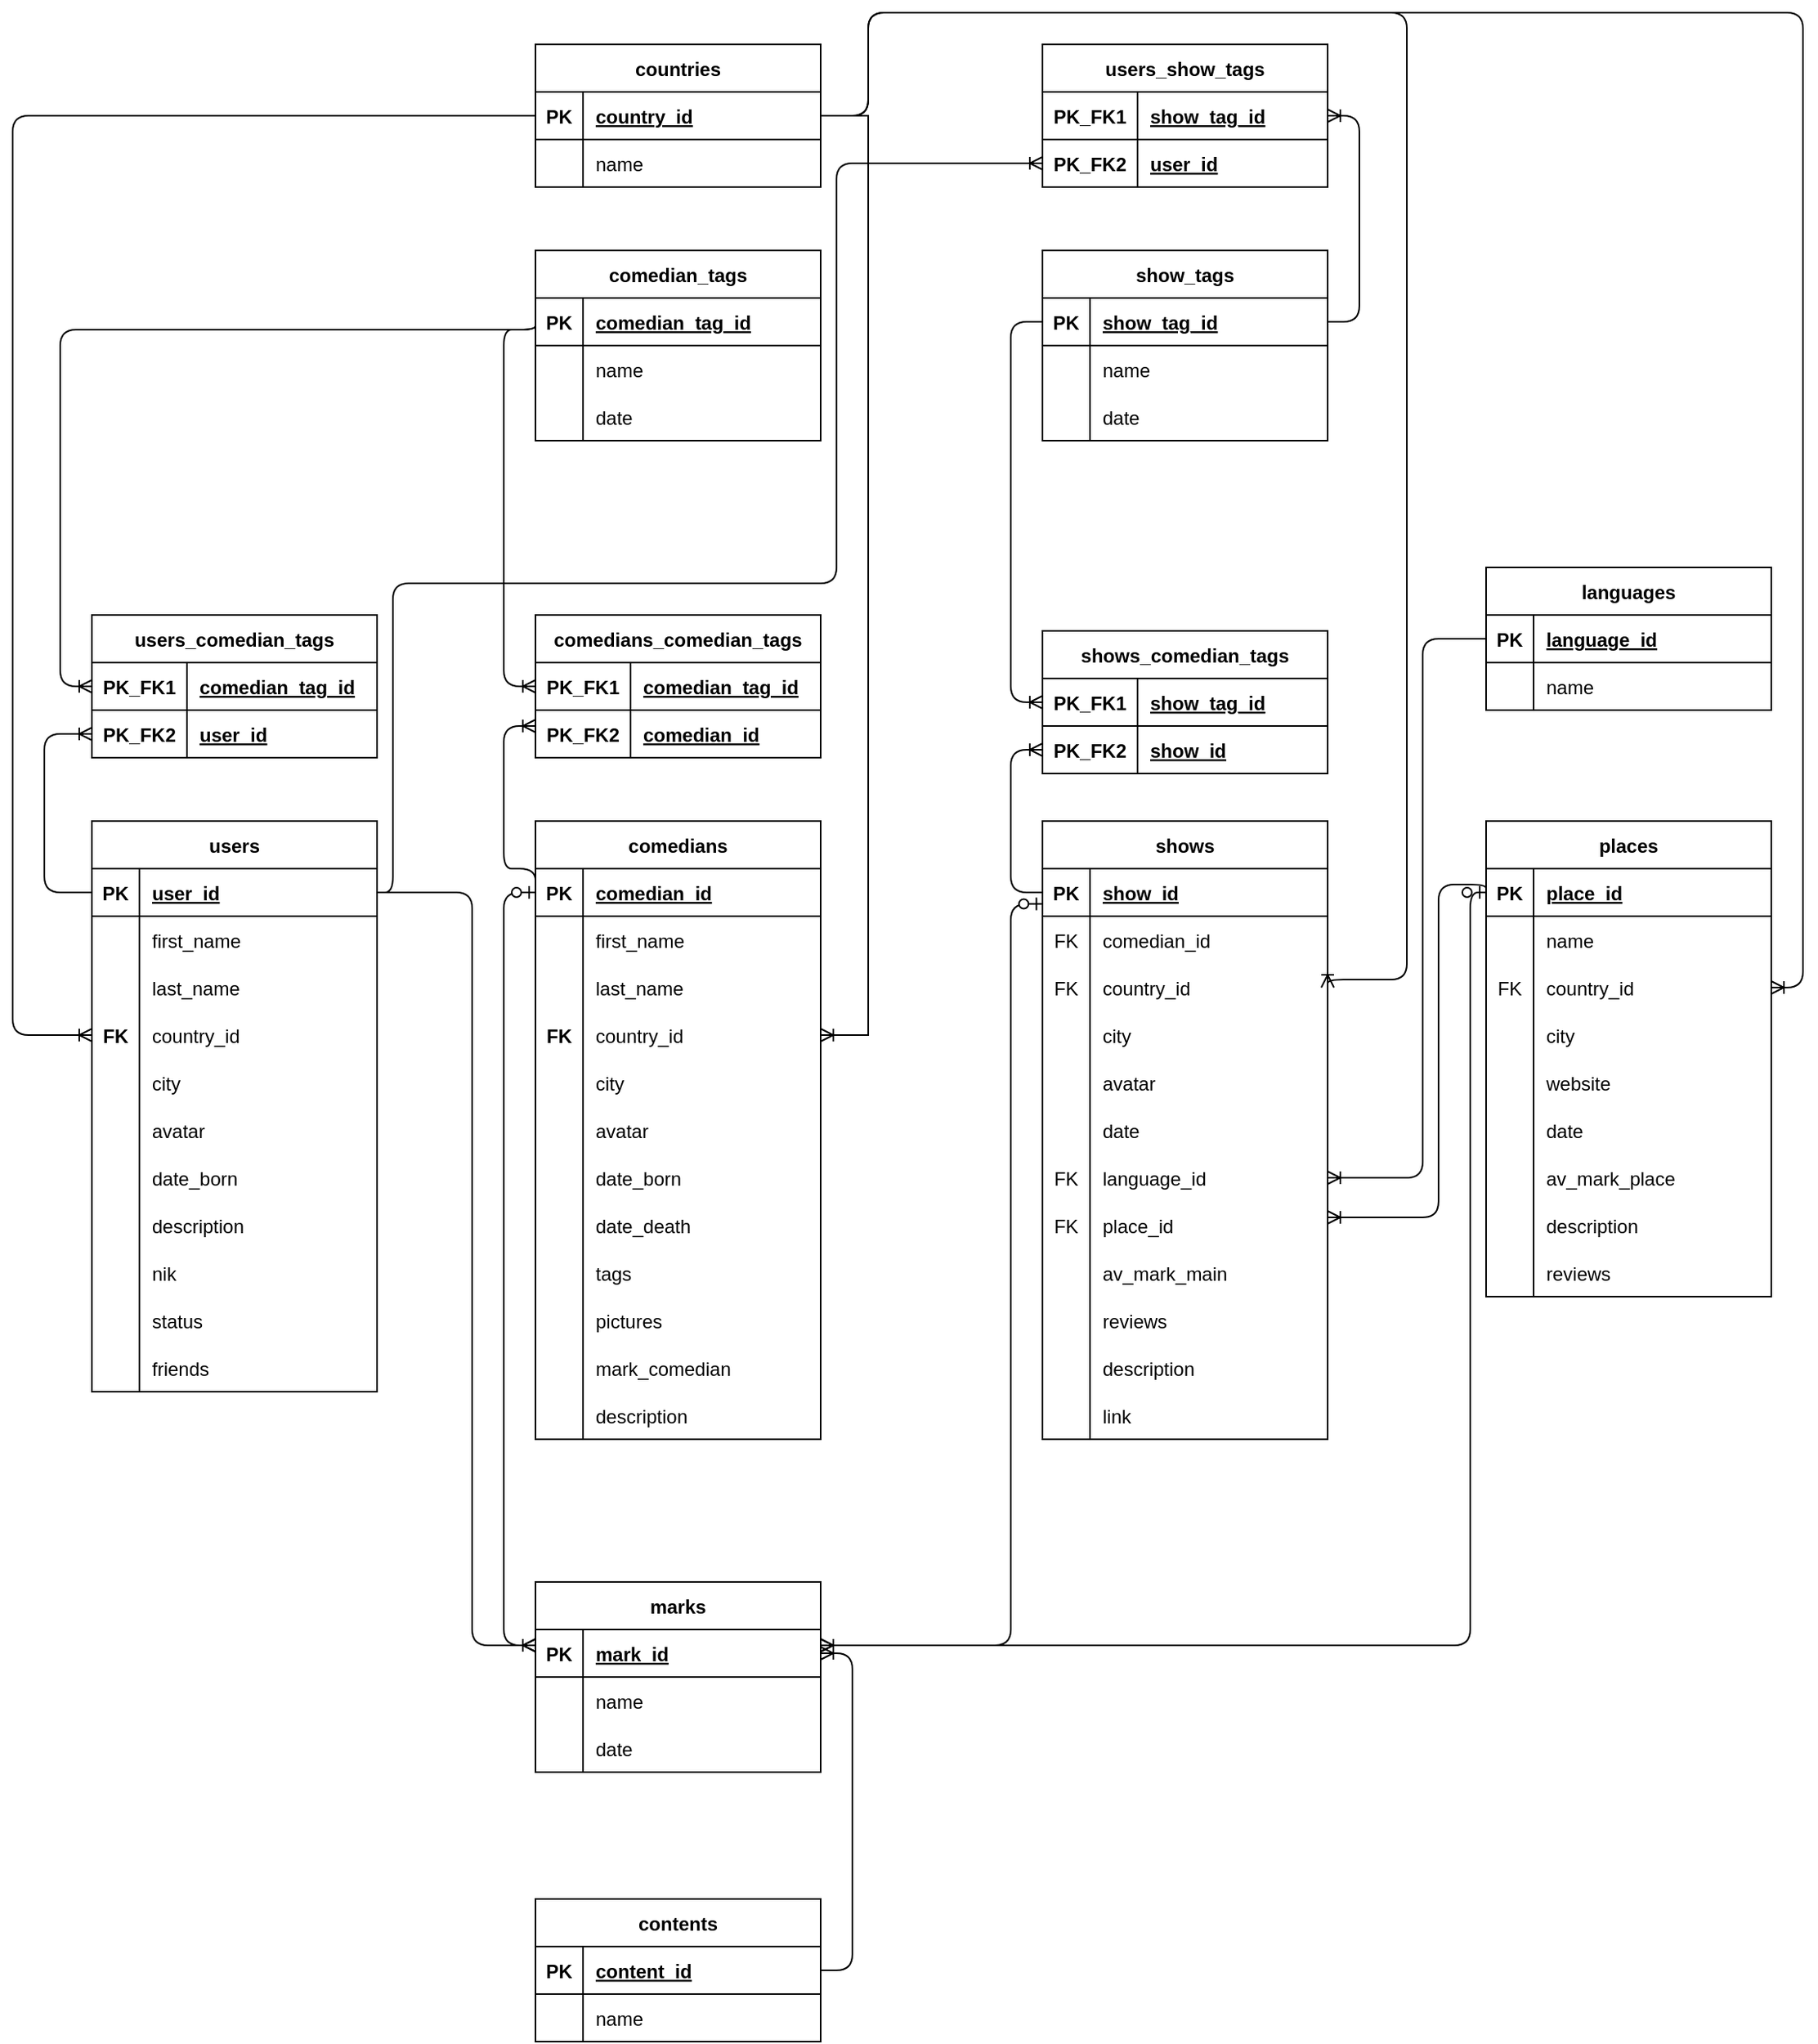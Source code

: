 <mxfile version="20.4.0" type="github">
  <diagram id="R2lEEEUBdFMjLlhIrx00" name="Page-1">
    <mxGraphModel dx="2045" dy="1786" grid="1" gridSize="10" guides="1" tooltips="1" connect="1" arrows="1" fold="1" page="1" pageScale="1" pageWidth="850" pageHeight="1100" math="0" shadow="0" extFonts="Permanent Marker^https://fonts.googleapis.com/css?family=Permanent+Marker">
      <root>
        <mxCell id="0" />
        <mxCell id="1" parent="0" />
        <mxCell id="0bh_fekkW5EnrpwyRbs0-1" value="comedians" style="shape=table;startSize=30;container=1;collapsible=1;childLayout=tableLayout;fixedRows=1;rowLines=0;fontStyle=1;align=center;resizeLast=1;" parent="1" vertex="1">
          <mxGeometry x="280" y="200" width="180" height="390" as="geometry" />
        </mxCell>
        <mxCell id="0bh_fekkW5EnrpwyRbs0-2" value="" style="shape=tableRow;horizontal=0;startSize=0;swimlaneHead=0;swimlaneBody=0;fillColor=none;collapsible=0;dropTarget=0;points=[[0,0.5],[1,0.5]];portConstraint=eastwest;top=0;left=0;right=0;bottom=1;" parent="0bh_fekkW5EnrpwyRbs0-1" vertex="1">
          <mxGeometry y="30" width="180" height="30" as="geometry" />
        </mxCell>
        <mxCell id="0bh_fekkW5EnrpwyRbs0-3" value="PK" style="shape=partialRectangle;connectable=0;fillColor=none;top=0;left=0;bottom=0;right=0;fontStyle=1;overflow=hidden;" parent="0bh_fekkW5EnrpwyRbs0-2" vertex="1">
          <mxGeometry width="30" height="30" as="geometry">
            <mxRectangle width="30" height="30" as="alternateBounds" />
          </mxGeometry>
        </mxCell>
        <mxCell id="0bh_fekkW5EnrpwyRbs0-4" value="comedian_id" style="shape=partialRectangle;connectable=0;fillColor=none;top=0;left=0;bottom=0;right=0;align=left;spacingLeft=6;fontStyle=5;overflow=hidden;" parent="0bh_fekkW5EnrpwyRbs0-2" vertex="1">
          <mxGeometry x="30" width="150" height="30" as="geometry">
            <mxRectangle width="150" height="30" as="alternateBounds" />
          </mxGeometry>
        </mxCell>
        <mxCell id="0bh_fekkW5EnrpwyRbs0-5" value="" style="shape=tableRow;horizontal=0;startSize=0;swimlaneHead=0;swimlaneBody=0;fillColor=none;collapsible=0;dropTarget=0;points=[[0,0.5],[1,0.5]];portConstraint=eastwest;top=0;left=0;right=0;bottom=0;" parent="0bh_fekkW5EnrpwyRbs0-1" vertex="1">
          <mxGeometry y="60" width="180" height="30" as="geometry" />
        </mxCell>
        <mxCell id="0bh_fekkW5EnrpwyRbs0-6" value="" style="shape=partialRectangle;connectable=0;fillColor=none;top=0;left=0;bottom=0;right=0;editable=1;overflow=hidden;" parent="0bh_fekkW5EnrpwyRbs0-5" vertex="1">
          <mxGeometry width="30" height="30" as="geometry">
            <mxRectangle width="30" height="30" as="alternateBounds" />
          </mxGeometry>
        </mxCell>
        <mxCell id="0bh_fekkW5EnrpwyRbs0-7" value="first_name" style="shape=partialRectangle;connectable=0;fillColor=none;top=0;left=0;bottom=0;right=0;align=left;spacingLeft=6;overflow=hidden;" parent="0bh_fekkW5EnrpwyRbs0-5" vertex="1">
          <mxGeometry x="30" width="150" height="30" as="geometry">
            <mxRectangle width="150" height="30" as="alternateBounds" />
          </mxGeometry>
        </mxCell>
        <mxCell id="0bh_fekkW5EnrpwyRbs0-8" value="" style="shape=tableRow;horizontal=0;startSize=0;swimlaneHead=0;swimlaneBody=0;fillColor=none;collapsible=0;dropTarget=0;points=[[0,0.5],[1,0.5]];portConstraint=eastwest;top=0;left=0;right=0;bottom=0;" parent="0bh_fekkW5EnrpwyRbs0-1" vertex="1">
          <mxGeometry y="90" width="180" height="30" as="geometry" />
        </mxCell>
        <mxCell id="0bh_fekkW5EnrpwyRbs0-9" value="" style="shape=partialRectangle;connectable=0;fillColor=none;top=0;left=0;bottom=0;right=0;editable=1;overflow=hidden;" parent="0bh_fekkW5EnrpwyRbs0-8" vertex="1">
          <mxGeometry width="30" height="30" as="geometry">
            <mxRectangle width="30" height="30" as="alternateBounds" />
          </mxGeometry>
        </mxCell>
        <mxCell id="0bh_fekkW5EnrpwyRbs0-10" value="last_name" style="shape=partialRectangle;connectable=0;fillColor=none;top=0;left=0;bottom=0;right=0;align=left;spacingLeft=6;overflow=hidden;" parent="0bh_fekkW5EnrpwyRbs0-8" vertex="1">
          <mxGeometry x="30" width="150" height="30" as="geometry">
            <mxRectangle width="150" height="30" as="alternateBounds" />
          </mxGeometry>
        </mxCell>
        <mxCell id="0bh_fekkW5EnrpwyRbs0-20" value="" style="shape=tableRow;horizontal=0;startSize=0;swimlaneHead=0;swimlaneBody=0;fillColor=none;collapsible=0;dropTarget=0;points=[[0,0.5],[1,0.5]];portConstraint=eastwest;top=0;left=0;right=0;bottom=0;" parent="0bh_fekkW5EnrpwyRbs0-1" vertex="1">
          <mxGeometry y="120" width="180" height="30" as="geometry" />
        </mxCell>
        <mxCell id="0bh_fekkW5EnrpwyRbs0-21" value="FK" style="shape=partialRectangle;connectable=0;fillColor=none;top=0;left=0;bottom=0;right=0;editable=1;overflow=hidden;fontStyle=1" parent="0bh_fekkW5EnrpwyRbs0-20" vertex="1">
          <mxGeometry width="30" height="30" as="geometry">
            <mxRectangle width="30" height="30" as="alternateBounds" />
          </mxGeometry>
        </mxCell>
        <mxCell id="0bh_fekkW5EnrpwyRbs0-22" value="country_id" style="shape=partialRectangle;connectable=0;fillColor=none;top=0;left=0;bottom=0;right=0;align=left;spacingLeft=6;overflow=hidden;" parent="0bh_fekkW5EnrpwyRbs0-20" vertex="1">
          <mxGeometry x="30" width="150" height="30" as="geometry">
            <mxRectangle width="150" height="30" as="alternateBounds" />
          </mxGeometry>
        </mxCell>
        <mxCell id="0bh_fekkW5EnrpwyRbs0-23" value="" style="shape=tableRow;horizontal=0;startSize=0;swimlaneHead=0;swimlaneBody=0;fillColor=none;collapsible=0;dropTarget=0;points=[[0,0.5],[1,0.5]];portConstraint=eastwest;top=0;left=0;right=0;bottom=0;" parent="0bh_fekkW5EnrpwyRbs0-1" vertex="1">
          <mxGeometry y="150" width="180" height="30" as="geometry" />
        </mxCell>
        <mxCell id="0bh_fekkW5EnrpwyRbs0-24" value="" style="shape=partialRectangle;connectable=0;fillColor=none;top=0;left=0;bottom=0;right=0;editable=1;overflow=hidden;" parent="0bh_fekkW5EnrpwyRbs0-23" vertex="1">
          <mxGeometry width="30" height="30" as="geometry">
            <mxRectangle width="30" height="30" as="alternateBounds" />
          </mxGeometry>
        </mxCell>
        <mxCell id="0bh_fekkW5EnrpwyRbs0-25" value="city" style="shape=partialRectangle;connectable=0;fillColor=none;top=0;left=0;bottom=0;right=0;align=left;spacingLeft=6;overflow=hidden;" parent="0bh_fekkW5EnrpwyRbs0-23" vertex="1">
          <mxGeometry x="30" width="150" height="30" as="geometry">
            <mxRectangle width="150" height="30" as="alternateBounds" />
          </mxGeometry>
        </mxCell>
        <mxCell id="0bh_fekkW5EnrpwyRbs0-26" value="" style="shape=tableRow;horizontal=0;startSize=0;swimlaneHead=0;swimlaneBody=0;fillColor=none;collapsible=0;dropTarget=0;points=[[0,0.5],[1,0.5]];portConstraint=eastwest;top=0;left=0;right=0;bottom=0;" parent="0bh_fekkW5EnrpwyRbs0-1" vertex="1">
          <mxGeometry y="180" width="180" height="30" as="geometry" />
        </mxCell>
        <mxCell id="0bh_fekkW5EnrpwyRbs0-27" value="" style="shape=partialRectangle;connectable=0;fillColor=none;top=0;left=0;bottom=0;right=0;editable=1;overflow=hidden;" parent="0bh_fekkW5EnrpwyRbs0-26" vertex="1">
          <mxGeometry width="30" height="30" as="geometry">
            <mxRectangle width="30" height="30" as="alternateBounds" />
          </mxGeometry>
        </mxCell>
        <mxCell id="0bh_fekkW5EnrpwyRbs0-28" value="avatar" style="shape=partialRectangle;connectable=0;fillColor=none;top=0;left=0;bottom=0;right=0;align=left;spacingLeft=6;overflow=hidden;" parent="0bh_fekkW5EnrpwyRbs0-26" vertex="1">
          <mxGeometry x="30" width="150" height="30" as="geometry">
            <mxRectangle width="150" height="30" as="alternateBounds" />
          </mxGeometry>
        </mxCell>
        <mxCell id="0bh_fekkW5EnrpwyRbs0-29" value="" style="shape=tableRow;horizontal=0;startSize=0;swimlaneHead=0;swimlaneBody=0;fillColor=none;collapsible=0;dropTarget=0;points=[[0,0.5],[1,0.5]];portConstraint=eastwest;top=0;left=0;right=0;bottom=0;" parent="0bh_fekkW5EnrpwyRbs0-1" vertex="1">
          <mxGeometry y="210" width="180" height="30" as="geometry" />
        </mxCell>
        <mxCell id="0bh_fekkW5EnrpwyRbs0-30" value="" style="shape=partialRectangle;connectable=0;fillColor=none;top=0;left=0;bottom=0;right=0;editable=1;overflow=hidden;" parent="0bh_fekkW5EnrpwyRbs0-29" vertex="1">
          <mxGeometry width="30" height="30" as="geometry">
            <mxRectangle width="30" height="30" as="alternateBounds" />
          </mxGeometry>
        </mxCell>
        <mxCell id="0bh_fekkW5EnrpwyRbs0-31" value="date_born" style="shape=partialRectangle;connectable=0;fillColor=none;top=0;left=0;bottom=0;right=0;align=left;spacingLeft=6;overflow=hidden;" parent="0bh_fekkW5EnrpwyRbs0-29" vertex="1">
          <mxGeometry x="30" width="150" height="30" as="geometry">
            <mxRectangle width="150" height="30" as="alternateBounds" />
          </mxGeometry>
        </mxCell>
        <mxCell id="0bh_fekkW5EnrpwyRbs0-32" value="" style="shape=tableRow;horizontal=0;startSize=0;swimlaneHead=0;swimlaneBody=0;fillColor=none;collapsible=0;dropTarget=0;points=[[0,0.5],[1,0.5]];portConstraint=eastwest;top=0;left=0;right=0;bottom=0;" parent="0bh_fekkW5EnrpwyRbs0-1" vertex="1">
          <mxGeometry y="240" width="180" height="30" as="geometry" />
        </mxCell>
        <mxCell id="0bh_fekkW5EnrpwyRbs0-33" value="" style="shape=partialRectangle;connectable=0;fillColor=none;top=0;left=0;bottom=0;right=0;editable=1;overflow=hidden;" parent="0bh_fekkW5EnrpwyRbs0-32" vertex="1">
          <mxGeometry width="30" height="30" as="geometry">
            <mxRectangle width="30" height="30" as="alternateBounds" />
          </mxGeometry>
        </mxCell>
        <mxCell id="0bh_fekkW5EnrpwyRbs0-34" value="date_death" style="shape=partialRectangle;connectable=0;fillColor=none;top=0;left=0;bottom=0;right=0;align=left;spacingLeft=6;overflow=hidden;" parent="0bh_fekkW5EnrpwyRbs0-32" vertex="1">
          <mxGeometry x="30" width="150" height="30" as="geometry">
            <mxRectangle width="150" height="30" as="alternateBounds" />
          </mxGeometry>
        </mxCell>
        <mxCell id="0bh_fekkW5EnrpwyRbs0-38" value="" style="shape=tableRow;horizontal=0;startSize=0;swimlaneHead=0;swimlaneBody=0;fillColor=none;collapsible=0;dropTarget=0;points=[[0,0.5],[1,0.5]];portConstraint=eastwest;top=0;left=0;right=0;bottom=0;" parent="0bh_fekkW5EnrpwyRbs0-1" vertex="1">
          <mxGeometry y="270" width="180" height="30" as="geometry" />
        </mxCell>
        <mxCell id="0bh_fekkW5EnrpwyRbs0-39" value="" style="shape=partialRectangle;connectable=0;fillColor=none;top=0;left=0;bottom=0;right=0;editable=1;overflow=hidden;" parent="0bh_fekkW5EnrpwyRbs0-38" vertex="1">
          <mxGeometry width="30" height="30" as="geometry">
            <mxRectangle width="30" height="30" as="alternateBounds" />
          </mxGeometry>
        </mxCell>
        <mxCell id="0bh_fekkW5EnrpwyRbs0-40" value="tags" style="shape=partialRectangle;connectable=0;fillColor=none;top=0;left=0;bottom=0;right=0;align=left;spacingLeft=6;overflow=hidden;" parent="0bh_fekkW5EnrpwyRbs0-38" vertex="1">
          <mxGeometry x="30" width="150" height="30" as="geometry">
            <mxRectangle width="150" height="30" as="alternateBounds" />
          </mxGeometry>
        </mxCell>
        <mxCell id="0bh_fekkW5EnrpwyRbs0-41" value="" style="shape=tableRow;horizontal=0;startSize=0;swimlaneHead=0;swimlaneBody=0;fillColor=none;collapsible=0;dropTarget=0;points=[[0,0.5],[1,0.5]];portConstraint=eastwest;top=0;left=0;right=0;bottom=0;" parent="0bh_fekkW5EnrpwyRbs0-1" vertex="1">
          <mxGeometry y="300" width="180" height="30" as="geometry" />
        </mxCell>
        <mxCell id="0bh_fekkW5EnrpwyRbs0-42" value="" style="shape=partialRectangle;connectable=0;fillColor=none;top=0;left=0;bottom=0;right=0;editable=1;overflow=hidden;" parent="0bh_fekkW5EnrpwyRbs0-41" vertex="1">
          <mxGeometry width="30" height="30" as="geometry">
            <mxRectangle width="30" height="30" as="alternateBounds" />
          </mxGeometry>
        </mxCell>
        <mxCell id="0bh_fekkW5EnrpwyRbs0-43" value="pictures" style="shape=partialRectangle;connectable=0;fillColor=none;top=0;left=0;bottom=0;right=0;align=left;spacingLeft=6;overflow=hidden;" parent="0bh_fekkW5EnrpwyRbs0-41" vertex="1">
          <mxGeometry x="30" width="150" height="30" as="geometry">
            <mxRectangle width="150" height="30" as="alternateBounds" />
          </mxGeometry>
        </mxCell>
        <mxCell id="0bh_fekkW5EnrpwyRbs0-47" value="" style="shape=tableRow;horizontal=0;startSize=0;swimlaneHead=0;swimlaneBody=0;fillColor=none;collapsible=0;dropTarget=0;points=[[0,0.5],[1,0.5]];portConstraint=eastwest;top=0;left=0;right=0;bottom=0;" parent="0bh_fekkW5EnrpwyRbs0-1" vertex="1">
          <mxGeometry y="330" width="180" height="30" as="geometry" />
        </mxCell>
        <mxCell id="0bh_fekkW5EnrpwyRbs0-48" value="" style="shape=partialRectangle;connectable=0;fillColor=none;top=0;left=0;bottom=0;right=0;editable=1;overflow=hidden;" parent="0bh_fekkW5EnrpwyRbs0-47" vertex="1">
          <mxGeometry width="30" height="30" as="geometry">
            <mxRectangle width="30" height="30" as="alternateBounds" />
          </mxGeometry>
        </mxCell>
        <mxCell id="0bh_fekkW5EnrpwyRbs0-49" value="mark_comedian" style="shape=partialRectangle;connectable=0;fillColor=none;top=0;left=0;bottom=0;right=0;align=left;spacingLeft=6;overflow=hidden;" parent="0bh_fekkW5EnrpwyRbs0-47" vertex="1">
          <mxGeometry x="30" width="150" height="30" as="geometry">
            <mxRectangle width="150" height="30" as="alternateBounds" />
          </mxGeometry>
        </mxCell>
        <mxCell id="0bh_fekkW5EnrpwyRbs0-124" value="" style="shape=tableRow;horizontal=0;startSize=0;swimlaneHead=0;swimlaneBody=0;fillColor=none;collapsible=0;dropTarget=0;points=[[0,0.5],[1,0.5]];portConstraint=eastwest;top=0;left=0;right=0;bottom=0;" parent="0bh_fekkW5EnrpwyRbs0-1" vertex="1">
          <mxGeometry y="360" width="180" height="30" as="geometry" />
        </mxCell>
        <mxCell id="0bh_fekkW5EnrpwyRbs0-125" value="" style="shape=partialRectangle;connectable=0;fillColor=none;top=0;left=0;bottom=0;right=0;editable=1;overflow=hidden;" parent="0bh_fekkW5EnrpwyRbs0-124" vertex="1">
          <mxGeometry width="30" height="30" as="geometry">
            <mxRectangle width="30" height="30" as="alternateBounds" />
          </mxGeometry>
        </mxCell>
        <mxCell id="0bh_fekkW5EnrpwyRbs0-126" value="description" style="shape=partialRectangle;connectable=0;fillColor=none;top=0;left=0;bottom=0;right=0;align=left;spacingLeft=6;overflow=hidden;" parent="0bh_fekkW5EnrpwyRbs0-124" vertex="1">
          <mxGeometry x="30" width="150" height="30" as="geometry">
            <mxRectangle width="150" height="30" as="alternateBounds" />
          </mxGeometry>
        </mxCell>
        <mxCell id="0bh_fekkW5EnrpwyRbs0-59" value="languages" style="shape=table;startSize=30;container=1;collapsible=1;childLayout=tableLayout;fixedRows=1;rowLines=0;fontStyle=1;align=center;resizeLast=1;" parent="1" vertex="1">
          <mxGeometry x="880" y="40" width="180" height="90" as="geometry" />
        </mxCell>
        <mxCell id="0bh_fekkW5EnrpwyRbs0-60" value="" style="shape=tableRow;horizontal=0;startSize=0;swimlaneHead=0;swimlaneBody=0;fillColor=none;collapsible=0;dropTarget=0;points=[[0,0.5],[1,0.5]];portConstraint=eastwest;top=0;left=0;right=0;bottom=1;" parent="0bh_fekkW5EnrpwyRbs0-59" vertex="1">
          <mxGeometry y="30" width="180" height="30" as="geometry" />
        </mxCell>
        <mxCell id="0bh_fekkW5EnrpwyRbs0-61" value="PK" style="shape=partialRectangle;connectable=0;fillColor=none;top=0;left=0;bottom=0;right=0;fontStyle=1;overflow=hidden;" parent="0bh_fekkW5EnrpwyRbs0-60" vertex="1">
          <mxGeometry width="30" height="30" as="geometry">
            <mxRectangle width="30" height="30" as="alternateBounds" />
          </mxGeometry>
        </mxCell>
        <mxCell id="0bh_fekkW5EnrpwyRbs0-62" value="language_id" style="shape=partialRectangle;connectable=0;fillColor=none;top=0;left=0;bottom=0;right=0;align=left;spacingLeft=6;fontStyle=5;overflow=hidden;" parent="0bh_fekkW5EnrpwyRbs0-60" vertex="1">
          <mxGeometry x="30" width="150" height="30" as="geometry">
            <mxRectangle width="150" height="30" as="alternateBounds" />
          </mxGeometry>
        </mxCell>
        <mxCell id="0bh_fekkW5EnrpwyRbs0-63" value="" style="shape=tableRow;horizontal=0;startSize=0;swimlaneHead=0;swimlaneBody=0;fillColor=none;collapsible=0;dropTarget=0;points=[[0,0.5],[1,0.5]];portConstraint=eastwest;top=0;left=0;right=0;bottom=0;" parent="0bh_fekkW5EnrpwyRbs0-59" vertex="1">
          <mxGeometry y="60" width="180" height="30" as="geometry" />
        </mxCell>
        <mxCell id="0bh_fekkW5EnrpwyRbs0-64" value="" style="shape=partialRectangle;connectable=0;fillColor=none;top=0;left=0;bottom=0;right=0;editable=1;overflow=hidden;" parent="0bh_fekkW5EnrpwyRbs0-63" vertex="1">
          <mxGeometry width="30" height="30" as="geometry">
            <mxRectangle width="30" height="30" as="alternateBounds" />
          </mxGeometry>
        </mxCell>
        <mxCell id="0bh_fekkW5EnrpwyRbs0-65" value="name" style="shape=partialRectangle;connectable=0;fillColor=none;top=0;left=0;bottom=0;right=0;align=left;spacingLeft=6;overflow=hidden;" parent="0bh_fekkW5EnrpwyRbs0-63" vertex="1">
          <mxGeometry x="30" width="150" height="30" as="geometry">
            <mxRectangle width="150" height="30" as="alternateBounds" />
          </mxGeometry>
        </mxCell>
        <mxCell id="0bh_fekkW5EnrpwyRbs0-72" value="countries" style="shape=table;startSize=30;container=1;collapsible=1;childLayout=tableLayout;fixedRows=1;rowLines=0;fontStyle=1;align=center;resizeLast=1;" parent="1" vertex="1">
          <mxGeometry x="280" y="-290" width="180" height="90" as="geometry" />
        </mxCell>
        <mxCell id="0bh_fekkW5EnrpwyRbs0-73" value="" style="shape=tableRow;horizontal=0;startSize=0;swimlaneHead=0;swimlaneBody=0;fillColor=none;collapsible=0;dropTarget=0;points=[[0,0.5],[1,0.5]];portConstraint=eastwest;top=0;left=0;right=0;bottom=1;" parent="0bh_fekkW5EnrpwyRbs0-72" vertex="1">
          <mxGeometry y="30" width="180" height="30" as="geometry" />
        </mxCell>
        <mxCell id="0bh_fekkW5EnrpwyRbs0-74" value="PK" style="shape=partialRectangle;connectable=0;fillColor=none;top=0;left=0;bottom=0;right=0;fontStyle=1;overflow=hidden;" parent="0bh_fekkW5EnrpwyRbs0-73" vertex="1">
          <mxGeometry width="30" height="30" as="geometry">
            <mxRectangle width="30" height="30" as="alternateBounds" />
          </mxGeometry>
        </mxCell>
        <mxCell id="0bh_fekkW5EnrpwyRbs0-75" value="country_id" style="shape=partialRectangle;connectable=0;fillColor=none;top=0;left=0;bottom=0;right=0;align=left;spacingLeft=6;fontStyle=5;overflow=hidden;" parent="0bh_fekkW5EnrpwyRbs0-73" vertex="1">
          <mxGeometry x="30" width="150" height="30" as="geometry">
            <mxRectangle width="150" height="30" as="alternateBounds" />
          </mxGeometry>
        </mxCell>
        <mxCell id="0bh_fekkW5EnrpwyRbs0-76" value="" style="shape=tableRow;horizontal=0;startSize=0;swimlaneHead=0;swimlaneBody=0;fillColor=none;collapsible=0;dropTarget=0;points=[[0,0.5],[1,0.5]];portConstraint=eastwest;top=0;left=0;right=0;bottom=0;" parent="0bh_fekkW5EnrpwyRbs0-72" vertex="1">
          <mxGeometry y="60" width="180" height="30" as="geometry" />
        </mxCell>
        <mxCell id="0bh_fekkW5EnrpwyRbs0-77" value="" style="shape=partialRectangle;connectable=0;fillColor=none;top=0;left=0;bottom=0;right=0;editable=1;overflow=hidden;" parent="0bh_fekkW5EnrpwyRbs0-76" vertex="1">
          <mxGeometry width="30" height="30" as="geometry">
            <mxRectangle width="30" height="30" as="alternateBounds" />
          </mxGeometry>
        </mxCell>
        <mxCell id="0bh_fekkW5EnrpwyRbs0-78" value="name" style="shape=partialRectangle;connectable=0;fillColor=none;top=0;left=0;bottom=0;right=0;align=left;spacingLeft=6;overflow=hidden;" parent="0bh_fekkW5EnrpwyRbs0-76" vertex="1">
          <mxGeometry x="30" width="150" height="30" as="geometry">
            <mxRectangle width="150" height="30" as="alternateBounds" />
          </mxGeometry>
        </mxCell>
        <mxCell id="0bh_fekkW5EnrpwyRbs0-80" value="shows" style="shape=table;startSize=30;container=1;collapsible=1;childLayout=tableLayout;fixedRows=1;rowLines=0;fontStyle=1;align=center;resizeLast=1;" parent="1" vertex="1">
          <mxGeometry x="600" y="200" width="180" height="390" as="geometry" />
        </mxCell>
        <mxCell id="0bh_fekkW5EnrpwyRbs0-81" value="" style="shape=tableRow;horizontal=0;startSize=0;swimlaneHead=0;swimlaneBody=0;fillColor=none;collapsible=0;dropTarget=0;points=[[0,0.5],[1,0.5]];portConstraint=eastwest;top=0;left=0;right=0;bottom=1;" parent="0bh_fekkW5EnrpwyRbs0-80" vertex="1">
          <mxGeometry y="30" width="180" height="30" as="geometry" />
        </mxCell>
        <mxCell id="0bh_fekkW5EnrpwyRbs0-82" value="PK" style="shape=partialRectangle;connectable=0;fillColor=none;top=0;left=0;bottom=0;right=0;fontStyle=1;overflow=hidden;" parent="0bh_fekkW5EnrpwyRbs0-81" vertex="1">
          <mxGeometry width="30" height="30" as="geometry">
            <mxRectangle width="30" height="30" as="alternateBounds" />
          </mxGeometry>
        </mxCell>
        <mxCell id="0bh_fekkW5EnrpwyRbs0-83" value="show_id" style="shape=partialRectangle;connectable=0;fillColor=none;top=0;left=0;bottom=0;right=0;align=left;spacingLeft=6;fontStyle=5;overflow=hidden;" parent="0bh_fekkW5EnrpwyRbs0-81" vertex="1">
          <mxGeometry x="30" width="150" height="30" as="geometry">
            <mxRectangle width="150" height="30" as="alternateBounds" />
          </mxGeometry>
        </mxCell>
        <mxCell id="0bh_fekkW5EnrpwyRbs0-84" value="" style="shape=tableRow;horizontal=0;startSize=0;swimlaneHead=0;swimlaneBody=0;fillColor=none;collapsible=0;dropTarget=0;points=[[0,0.5],[1,0.5]];portConstraint=eastwest;top=0;left=0;right=0;bottom=0;" parent="0bh_fekkW5EnrpwyRbs0-80" vertex="1">
          <mxGeometry y="60" width="180" height="30" as="geometry" />
        </mxCell>
        <mxCell id="0bh_fekkW5EnrpwyRbs0-85" value="FK" style="shape=partialRectangle;connectable=0;fillColor=none;top=0;left=0;bottom=0;right=0;editable=1;overflow=hidden;" parent="0bh_fekkW5EnrpwyRbs0-84" vertex="1">
          <mxGeometry width="30" height="30" as="geometry">
            <mxRectangle width="30" height="30" as="alternateBounds" />
          </mxGeometry>
        </mxCell>
        <mxCell id="0bh_fekkW5EnrpwyRbs0-86" value="comedian_id" style="shape=partialRectangle;connectable=0;fillColor=none;top=0;left=0;bottom=0;right=0;align=left;spacingLeft=6;overflow=hidden;" parent="0bh_fekkW5EnrpwyRbs0-84" vertex="1">
          <mxGeometry x="30" width="150" height="30" as="geometry">
            <mxRectangle width="150" height="30" as="alternateBounds" />
          </mxGeometry>
        </mxCell>
        <mxCell id="0bh_fekkW5EnrpwyRbs0-87" value="" style="shape=tableRow;horizontal=0;startSize=0;swimlaneHead=0;swimlaneBody=0;fillColor=none;collapsible=0;dropTarget=0;points=[[0,0.5],[1,0.5]];portConstraint=eastwest;top=0;left=0;right=0;bottom=0;" parent="0bh_fekkW5EnrpwyRbs0-80" vertex="1">
          <mxGeometry y="90" width="180" height="30" as="geometry" />
        </mxCell>
        <mxCell id="0bh_fekkW5EnrpwyRbs0-88" value="FK" style="shape=partialRectangle;connectable=0;fillColor=none;top=0;left=0;bottom=0;right=0;editable=1;overflow=hidden;" parent="0bh_fekkW5EnrpwyRbs0-87" vertex="1">
          <mxGeometry width="30" height="30" as="geometry">
            <mxRectangle width="30" height="30" as="alternateBounds" />
          </mxGeometry>
        </mxCell>
        <mxCell id="0bh_fekkW5EnrpwyRbs0-89" value="country_id" style="shape=partialRectangle;connectable=0;fillColor=none;top=0;left=0;bottom=0;right=0;align=left;spacingLeft=6;overflow=hidden;" parent="0bh_fekkW5EnrpwyRbs0-87" vertex="1">
          <mxGeometry x="30" width="150" height="30" as="geometry">
            <mxRectangle width="150" height="30" as="alternateBounds" />
          </mxGeometry>
        </mxCell>
        <mxCell id="0bh_fekkW5EnrpwyRbs0-93" value="" style="shape=tableRow;horizontal=0;startSize=0;swimlaneHead=0;swimlaneBody=0;fillColor=none;collapsible=0;dropTarget=0;points=[[0,0.5],[1,0.5]];portConstraint=eastwest;top=0;left=0;right=0;bottom=0;" parent="0bh_fekkW5EnrpwyRbs0-80" vertex="1">
          <mxGeometry y="120" width="180" height="30" as="geometry" />
        </mxCell>
        <mxCell id="0bh_fekkW5EnrpwyRbs0-94" value="" style="shape=partialRectangle;connectable=0;fillColor=none;top=0;left=0;bottom=0;right=0;editable=1;overflow=hidden;" parent="0bh_fekkW5EnrpwyRbs0-93" vertex="1">
          <mxGeometry width="30" height="30" as="geometry">
            <mxRectangle width="30" height="30" as="alternateBounds" />
          </mxGeometry>
        </mxCell>
        <mxCell id="0bh_fekkW5EnrpwyRbs0-95" value="city" style="shape=partialRectangle;connectable=0;fillColor=none;top=0;left=0;bottom=0;right=0;align=left;spacingLeft=6;overflow=hidden;" parent="0bh_fekkW5EnrpwyRbs0-93" vertex="1">
          <mxGeometry x="30" width="150" height="30" as="geometry">
            <mxRectangle width="150" height="30" as="alternateBounds" />
          </mxGeometry>
        </mxCell>
        <mxCell id="0bh_fekkW5EnrpwyRbs0-96" value="" style="shape=tableRow;horizontal=0;startSize=0;swimlaneHead=0;swimlaneBody=0;fillColor=none;collapsible=0;dropTarget=0;points=[[0,0.5],[1,0.5]];portConstraint=eastwest;top=0;left=0;right=0;bottom=0;" parent="0bh_fekkW5EnrpwyRbs0-80" vertex="1">
          <mxGeometry y="150" width="180" height="30" as="geometry" />
        </mxCell>
        <mxCell id="0bh_fekkW5EnrpwyRbs0-97" value="" style="shape=partialRectangle;connectable=0;fillColor=none;top=0;left=0;bottom=0;right=0;editable=1;overflow=hidden;" parent="0bh_fekkW5EnrpwyRbs0-96" vertex="1">
          <mxGeometry width="30" height="30" as="geometry">
            <mxRectangle width="30" height="30" as="alternateBounds" />
          </mxGeometry>
        </mxCell>
        <mxCell id="0bh_fekkW5EnrpwyRbs0-98" value="avatar" style="shape=partialRectangle;connectable=0;fillColor=none;top=0;left=0;bottom=0;right=0;align=left;spacingLeft=6;overflow=hidden;" parent="0bh_fekkW5EnrpwyRbs0-96" vertex="1">
          <mxGeometry x="30" width="150" height="30" as="geometry">
            <mxRectangle width="150" height="30" as="alternateBounds" />
          </mxGeometry>
        </mxCell>
        <mxCell id="0bh_fekkW5EnrpwyRbs0-99" value="" style="shape=tableRow;horizontal=0;startSize=0;swimlaneHead=0;swimlaneBody=0;fillColor=none;collapsible=0;dropTarget=0;points=[[0,0.5],[1,0.5]];portConstraint=eastwest;top=0;left=0;right=0;bottom=0;" parent="0bh_fekkW5EnrpwyRbs0-80" vertex="1">
          <mxGeometry y="180" width="180" height="30" as="geometry" />
        </mxCell>
        <mxCell id="0bh_fekkW5EnrpwyRbs0-100" value="" style="shape=partialRectangle;connectable=0;fillColor=none;top=0;left=0;bottom=0;right=0;editable=1;overflow=hidden;" parent="0bh_fekkW5EnrpwyRbs0-99" vertex="1">
          <mxGeometry width="30" height="30" as="geometry">
            <mxRectangle width="30" height="30" as="alternateBounds" />
          </mxGeometry>
        </mxCell>
        <mxCell id="0bh_fekkW5EnrpwyRbs0-101" value="date" style="shape=partialRectangle;connectable=0;fillColor=none;top=0;left=0;bottom=0;right=0;align=left;spacingLeft=6;overflow=hidden;" parent="0bh_fekkW5EnrpwyRbs0-99" vertex="1">
          <mxGeometry x="30" width="150" height="30" as="geometry">
            <mxRectangle width="150" height="30" as="alternateBounds" />
          </mxGeometry>
        </mxCell>
        <mxCell id="0bh_fekkW5EnrpwyRbs0-105" value="" style="shape=tableRow;horizontal=0;startSize=0;swimlaneHead=0;swimlaneBody=0;fillColor=none;collapsible=0;dropTarget=0;points=[[0,0.5],[1,0.5]];portConstraint=eastwest;top=0;left=0;right=0;bottom=0;" parent="0bh_fekkW5EnrpwyRbs0-80" vertex="1">
          <mxGeometry y="210" width="180" height="30" as="geometry" />
        </mxCell>
        <mxCell id="0bh_fekkW5EnrpwyRbs0-106" value="FK" style="shape=partialRectangle;connectable=0;fillColor=none;top=0;left=0;bottom=0;right=0;editable=1;overflow=hidden;" parent="0bh_fekkW5EnrpwyRbs0-105" vertex="1">
          <mxGeometry width="30" height="30" as="geometry">
            <mxRectangle width="30" height="30" as="alternateBounds" />
          </mxGeometry>
        </mxCell>
        <mxCell id="0bh_fekkW5EnrpwyRbs0-107" value="language_id" style="shape=partialRectangle;connectable=0;fillColor=none;top=0;left=0;bottom=0;right=0;align=left;spacingLeft=6;overflow=hidden;" parent="0bh_fekkW5EnrpwyRbs0-105" vertex="1">
          <mxGeometry x="30" width="150" height="30" as="geometry">
            <mxRectangle width="150" height="30" as="alternateBounds" />
          </mxGeometry>
        </mxCell>
        <mxCell id="0bh_fekkW5EnrpwyRbs0-108" value="" style="shape=tableRow;horizontal=0;startSize=0;swimlaneHead=0;swimlaneBody=0;fillColor=none;collapsible=0;dropTarget=0;points=[[0,0.5],[1,0.5]];portConstraint=eastwest;top=0;left=0;right=0;bottom=0;" parent="0bh_fekkW5EnrpwyRbs0-80" vertex="1">
          <mxGeometry y="240" width="180" height="30" as="geometry" />
        </mxCell>
        <mxCell id="0bh_fekkW5EnrpwyRbs0-109" value="FK" style="shape=partialRectangle;connectable=0;fillColor=none;top=0;left=0;bottom=0;right=0;editable=1;overflow=hidden;" parent="0bh_fekkW5EnrpwyRbs0-108" vertex="1">
          <mxGeometry width="30" height="30" as="geometry">
            <mxRectangle width="30" height="30" as="alternateBounds" />
          </mxGeometry>
        </mxCell>
        <mxCell id="0bh_fekkW5EnrpwyRbs0-110" value="place_id" style="shape=partialRectangle;connectable=0;fillColor=none;top=0;left=0;bottom=0;right=0;align=left;spacingLeft=6;overflow=hidden;" parent="0bh_fekkW5EnrpwyRbs0-108" vertex="1">
          <mxGeometry x="30" width="150" height="30" as="geometry">
            <mxRectangle width="150" height="30" as="alternateBounds" />
          </mxGeometry>
        </mxCell>
        <mxCell id="0bh_fekkW5EnrpwyRbs0-111" value="" style="shape=tableRow;horizontal=0;startSize=0;swimlaneHead=0;swimlaneBody=0;fillColor=none;collapsible=0;dropTarget=0;points=[[0,0.5],[1,0.5]];portConstraint=eastwest;top=0;left=0;right=0;bottom=0;" parent="0bh_fekkW5EnrpwyRbs0-80" vertex="1">
          <mxGeometry y="270" width="180" height="30" as="geometry" />
        </mxCell>
        <mxCell id="0bh_fekkW5EnrpwyRbs0-112" value="" style="shape=partialRectangle;connectable=0;fillColor=none;top=0;left=0;bottom=0;right=0;editable=1;overflow=hidden;" parent="0bh_fekkW5EnrpwyRbs0-111" vertex="1">
          <mxGeometry width="30" height="30" as="geometry">
            <mxRectangle width="30" height="30" as="alternateBounds" />
          </mxGeometry>
        </mxCell>
        <mxCell id="0bh_fekkW5EnrpwyRbs0-113" value="av_mark_main" style="shape=partialRectangle;connectable=0;fillColor=none;top=0;left=0;bottom=0;right=0;align=left;spacingLeft=6;overflow=hidden;" parent="0bh_fekkW5EnrpwyRbs0-111" vertex="1">
          <mxGeometry x="30" width="150" height="30" as="geometry">
            <mxRectangle width="150" height="30" as="alternateBounds" />
          </mxGeometry>
        </mxCell>
        <mxCell id="0bh_fekkW5EnrpwyRbs0-117" value="" style="shape=tableRow;horizontal=0;startSize=0;swimlaneHead=0;swimlaneBody=0;fillColor=none;collapsible=0;dropTarget=0;points=[[0,0.5],[1,0.5]];portConstraint=eastwest;top=0;left=0;right=0;bottom=0;" parent="0bh_fekkW5EnrpwyRbs0-80" vertex="1">
          <mxGeometry y="300" width="180" height="30" as="geometry" />
        </mxCell>
        <mxCell id="0bh_fekkW5EnrpwyRbs0-118" value="" style="shape=partialRectangle;connectable=0;fillColor=none;top=0;left=0;bottom=0;right=0;editable=1;overflow=hidden;" parent="0bh_fekkW5EnrpwyRbs0-117" vertex="1">
          <mxGeometry width="30" height="30" as="geometry">
            <mxRectangle width="30" height="30" as="alternateBounds" />
          </mxGeometry>
        </mxCell>
        <mxCell id="0bh_fekkW5EnrpwyRbs0-119" value="reviews" style="shape=partialRectangle;connectable=0;fillColor=none;top=0;left=0;bottom=0;right=0;align=left;spacingLeft=6;overflow=hidden;" parent="0bh_fekkW5EnrpwyRbs0-117" vertex="1">
          <mxGeometry x="30" width="150" height="30" as="geometry">
            <mxRectangle width="150" height="30" as="alternateBounds" />
          </mxGeometry>
        </mxCell>
        <mxCell id="0bh_fekkW5EnrpwyRbs0-127" value="" style="shape=tableRow;horizontal=0;startSize=0;swimlaneHead=0;swimlaneBody=0;fillColor=none;collapsible=0;dropTarget=0;points=[[0,0.5],[1,0.5]];portConstraint=eastwest;top=0;left=0;right=0;bottom=0;" parent="0bh_fekkW5EnrpwyRbs0-80" vertex="1">
          <mxGeometry y="330" width="180" height="30" as="geometry" />
        </mxCell>
        <mxCell id="0bh_fekkW5EnrpwyRbs0-128" value="" style="shape=partialRectangle;connectable=0;fillColor=none;top=0;left=0;bottom=0;right=0;editable=1;overflow=hidden;" parent="0bh_fekkW5EnrpwyRbs0-127" vertex="1">
          <mxGeometry width="30" height="30" as="geometry">
            <mxRectangle width="30" height="30" as="alternateBounds" />
          </mxGeometry>
        </mxCell>
        <mxCell id="0bh_fekkW5EnrpwyRbs0-129" value="description" style="shape=partialRectangle;connectable=0;fillColor=none;top=0;left=0;bottom=0;right=0;align=left;spacingLeft=6;overflow=hidden;" parent="0bh_fekkW5EnrpwyRbs0-127" vertex="1">
          <mxGeometry x="30" width="150" height="30" as="geometry">
            <mxRectangle width="150" height="30" as="alternateBounds" />
          </mxGeometry>
        </mxCell>
        <mxCell id="SDXhcLjEeS5zmVGO-Ax9-124" value="" style="shape=tableRow;horizontal=0;startSize=0;swimlaneHead=0;swimlaneBody=0;fillColor=none;collapsible=0;dropTarget=0;points=[[0,0.5],[1,0.5]];portConstraint=eastwest;top=0;left=0;right=0;bottom=0;" parent="0bh_fekkW5EnrpwyRbs0-80" vertex="1">
          <mxGeometry y="360" width="180" height="30" as="geometry" />
        </mxCell>
        <mxCell id="SDXhcLjEeS5zmVGO-Ax9-125" value="" style="shape=partialRectangle;connectable=0;fillColor=none;top=0;left=0;bottom=0;right=0;editable=1;overflow=hidden;" parent="SDXhcLjEeS5zmVGO-Ax9-124" vertex="1">
          <mxGeometry width="30" height="30" as="geometry">
            <mxRectangle width="30" height="30" as="alternateBounds" />
          </mxGeometry>
        </mxCell>
        <mxCell id="SDXhcLjEeS5zmVGO-Ax9-126" value="link" style="shape=partialRectangle;connectable=0;fillColor=none;top=0;left=0;bottom=0;right=0;align=left;spacingLeft=6;overflow=hidden;" parent="SDXhcLjEeS5zmVGO-Ax9-124" vertex="1">
          <mxGeometry x="30" width="150" height="30" as="geometry">
            <mxRectangle width="150" height="30" as="alternateBounds" />
          </mxGeometry>
        </mxCell>
        <mxCell id="0bh_fekkW5EnrpwyRbs0-130" value="places" style="shape=table;startSize=30;container=1;collapsible=1;childLayout=tableLayout;fixedRows=1;rowLines=0;fontStyle=1;align=center;resizeLast=1;" parent="1" vertex="1">
          <mxGeometry x="880" y="200" width="180" height="300" as="geometry" />
        </mxCell>
        <mxCell id="0bh_fekkW5EnrpwyRbs0-131" value="" style="shape=tableRow;horizontal=0;startSize=0;swimlaneHead=0;swimlaneBody=0;fillColor=none;collapsible=0;dropTarget=0;points=[[0,0.5],[1,0.5]];portConstraint=eastwest;top=0;left=0;right=0;bottom=1;" parent="0bh_fekkW5EnrpwyRbs0-130" vertex="1">
          <mxGeometry y="30" width="180" height="30" as="geometry" />
        </mxCell>
        <mxCell id="0bh_fekkW5EnrpwyRbs0-132" value="PK" style="shape=partialRectangle;connectable=0;fillColor=none;top=0;left=0;bottom=0;right=0;fontStyle=1;overflow=hidden;" parent="0bh_fekkW5EnrpwyRbs0-131" vertex="1">
          <mxGeometry width="30" height="30" as="geometry">
            <mxRectangle width="30" height="30" as="alternateBounds" />
          </mxGeometry>
        </mxCell>
        <mxCell id="0bh_fekkW5EnrpwyRbs0-133" value="place_id" style="shape=partialRectangle;connectable=0;fillColor=none;top=0;left=0;bottom=0;right=0;align=left;spacingLeft=6;fontStyle=5;overflow=hidden;" parent="0bh_fekkW5EnrpwyRbs0-131" vertex="1">
          <mxGeometry x="30" width="150" height="30" as="geometry">
            <mxRectangle width="150" height="30" as="alternateBounds" />
          </mxGeometry>
        </mxCell>
        <mxCell id="0bh_fekkW5EnrpwyRbs0-134" value="" style="shape=tableRow;horizontal=0;startSize=0;swimlaneHead=0;swimlaneBody=0;fillColor=none;collapsible=0;dropTarget=0;points=[[0,0.5],[1,0.5]];portConstraint=eastwest;top=0;left=0;right=0;bottom=0;" parent="0bh_fekkW5EnrpwyRbs0-130" vertex="1">
          <mxGeometry y="60" width="180" height="30" as="geometry" />
        </mxCell>
        <mxCell id="0bh_fekkW5EnrpwyRbs0-135" value="" style="shape=partialRectangle;connectable=0;fillColor=none;top=0;left=0;bottom=0;right=0;editable=1;overflow=hidden;" parent="0bh_fekkW5EnrpwyRbs0-134" vertex="1">
          <mxGeometry width="30" height="30" as="geometry">
            <mxRectangle width="30" height="30" as="alternateBounds" />
          </mxGeometry>
        </mxCell>
        <mxCell id="0bh_fekkW5EnrpwyRbs0-136" value="name" style="shape=partialRectangle;connectable=0;fillColor=none;top=0;left=0;bottom=0;right=0;align=left;spacingLeft=6;overflow=hidden;" parent="0bh_fekkW5EnrpwyRbs0-134" vertex="1">
          <mxGeometry x="30" width="150" height="30" as="geometry">
            <mxRectangle width="150" height="30" as="alternateBounds" />
          </mxGeometry>
        </mxCell>
        <mxCell id="0bh_fekkW5EnrpwyRbs0-137" value="" style="shape=tableRow;horizontal=0;startSize=0;swimlaneHead=0;swimlaneBody=0;fillColor=none;collapsible=0;dropTarget=0;points=[[0,0.5],[1,0.5]];portConstraint=eastwest;top=0;left=0;right=0;bottom=0;" parent="0bh_fekkW5EnrpwyRbs0-130" vertex="1">
          <mxGeometry y="90" width="180" height="30" as="geometry" />
        </mxCell>
        <mxCell id="0bh_fekkW5EnrpwyRbs0-138" value="FK" style="shape=partialRectangle;connectable=0;fillColor=none;top=0;left=0;bottom=0;right=0;editable=1;overflow=hidden;" parent="0bh_fekkW5EnrpwyRbs0-137" vertex="1">
          <mxGeometry width="30" height="30" as="geometry">
            <mxRectangle width="30" height="30" as="alternateBounds" />
          </mxGeometry>
        </mxCell>
        <mxCell id="0bh_fekkW5EnrpwyRbs0-139" value="country_id" style="shape=partialRectangle;connectable=0;fillColor=none;top=0;left=0;bottom=0;right=0;align=left;spacingLeft=6;overflow=hidden;" parent="0bh_fekkW5EnrpwyRbs0-137" vertex="1">
          <mxGeometry x="30" width="150" height="30" as="geometry">
            <mxRectangle width="150" height="30" as="alternateBounds" />
          </mxGeometry>
        </mxCell>
        <mxCell id="0bh_fekkW5EnrpwyRbs0-140" value="" style="shape=tableRow;horizontal=0;startSize=0;swimlaneHead=0;swimlaneBody=0;fillColor=none;collapsible=0;dropTarget=0;points=[[0,0.5],[1,0.5]];portConstraint=eastwest;top=0;left=0;right=0;bottom=0;" parent="0bh_fekkW5EnrpwyRbs0-130" vertex="1">
          <mxGeometry y="120" width="180" height="30" as="geometry" />
        </mxCell>
        <mxCell id="0bh_fekkW5EnrpwyRbs0-141" value="" style="shape=partialRectangle;connectable=0;fillColor=none;top=0;left=0;bottom=0;right=0;editable=1;overflow=hidden;" parent="0bh_fekkW5EnrpwyRbs0-140" vertex="1">
          <mxGeometry width="30" height="30" as="geometry">
            <mxRectangle width="30" height="30" as="alternateBounds" />
          </mxGeometry>
        </mxCell>
        <mxCell id="0bh_fekkW5EnrpwyRbs0-142" value="city" style="shape=partialRectangle;connectable=0;fillColor=none;top=0;left=0;bottom=0;right=0;align=left;spacingLeft=6;overflow=hidden;" parent="0bh_fekkW5EnrpwyRbs0-140" vertex="1">
          <mxGeometry x="30" width="150" height="30" as="geometry">
            <mxRectangle width="150" height="30" as="alternateBounds" />
          </mxGeometry>
        </mxCell>
        <mxCell id="0bh_fekkW5EnrpwyRbs0-143" value="" style="shape=tableRow;horizontal=0;startSize=0;swimlaneHead=0;swimlaneBody=0;fillColor=none;collapsible=0;dropTarget=0;points=[[0,0.5],[1,0.5]];portConstraint=eastwest;top=0;left=0;right=0;bottom=0;" parent="0bh_fekkW5EnrpwyRbs0-130" vertex="1">
          <mxGeometry y="150" width="180" height="30" as="geometry" />
        </mxCell>
        <mxCell id="0bh_fekkW5EnrpwyRbs0-144" value="" style="shape=partialRectangle;connectable=0;fillColor=none;top=0;left=0;bottom=0;right=0;editable=1;overflow=hidden;" parent="0bh_fekkW5EnrpwyRbs0-143" vertex="1">
          <mxGeometry width="30" height="30" as="geometry">
            <mxRectangle width="30" height="30" as="alternateBounds" />
          </mxGeometry>
        </mxCell>
        <mxCell id="0bh_fekkW5EnrpwyRbs0-145" value="website" style="shape=partialRectangle;connectable=0;fillColor=none;top=0;left=0;bottom=0;right=0;align=left;spacingLeft=6;overflow=hidden;" parent="0bh_fekkW5EnrpwyRbs0-143" vertex="1">
          <mxGeometry x="30" width="150" height="30" as="geometry">
            <mxRectangle width="150" height="30" as="alternateBounds" />
          </mxGeometry>
        </mxCell>
        <mxCell id="0bh_fekkW5EnrpwyRbs0-146" value="" style="shape=tableRow;horizontal=0;startSize=0;swimlaneHead=0;swimlaneBody=0;fillColor=none;collapsible=0;dropTarget=0;points=[[0,0.5],[1,0.5]];portConstraint=eastwest;top=0;left=0;right=0;bottom=0;" parent="0bh_fekkW5EnrpwyRbs0-130" vertex="1">
          <mxGeometry y="180" width="180" height="30" as="geometry" />
        </mxCell>
        <mxCell id="0bh_fekkW5EnrpwyRbs0-147" value="" style="shape=partialRectangle;connectable=0;fillColor=none;top=0;left=0;bottom=0;right=0;editable=1;overflow=hidden;" parent="0bh_fekkW5EnrpwyRbs0-146" vertex="1">
          <mxGeometry width="30" height="30" as="geometry">
            <mxRectangle width="30" height="30" as="alternateBounds" />
          </mxGeometry>
        </mxCell>
        <mxCell id="0bh_fekkW5EnrpwyRbs0-148" value="date" style="shape=partialRectangle;connectable=0;fillColor=none;top=0;left=0;bottom=0;right=0;align=left;spacingLeft=6;overflow=hidden;" parent="0bh_fekkW5EnrpwyRbs0-146" vertex="1">
          <mxGeometry x="30" width="150" height="30" as="geometry">
            <mxRectangle width="150" height="30" as="alternateBounds" />
          </mxGeometry>
        </mxCell>
        <mxCell id="0bh_fekkW5EnrpwyRbs0-149" value="" style="shape=tableRow;horizontal=0;startSize=0;swimlaneHead=0;swimlaneBody=0;fillColor=none;collapsible=0;dropTarget=0;points=[[0,0.5],[1,0.5]];portConstraint=eastwest;top=0;left=0;right=0;bottom=0;" parent="0bh_fekkW5EnrpwyRbs0-130" vertex="1">
          <mxGeometry y="210" width="180" height="30" as="geometry" />
        </mxCell>
        <mxCell id="0bh_fekkW5EnrpwyRbs0-150" value="" style="shape=partialRectangle;connectable=0;fillColor=none;top=0;left=0;bottom=0;right=0;editable=1;overflow=hidden;" parent="0bh_fekkW5EnrpwyRbs0-149" vertex="1">
          <mxGeometry width="30" height="30" as="geometry">
            <mxRectangle width="30" height="30" as="alternateBounds" />
          </mxGeometry>
        </mxCell>
        <mxCell id="0bh_fekkW5EnrpwyRbs0-151" value="av_mark_place" style="shape=partialRectangle;connectable=0;fillColor=none;top=0;left=0;bottom=0;right=0;align=left;spacingLeft=6;overflow=hidden;" parent="0bh_fekkW5EnrpwyRbs0-149" vertex="1">
          <mxGeometry x="30" width="150" height="30" as="geometry">
            <mxRectangle width="150" height="30" as="alternateBounds" />
          </mxGeometry>
        </mxCell>
        <mxCell id="0bh_fekkW5EnrpwyRbs0-152" value="" style="shape=tableRow;horizontal=0;startSize=0;swimlaneHead=0;swimlaneBody=0;fillColor=none;collapsible=0;dropTarget=0;points=[[0,0.5],[1,0.5]];portConstraint=eastwest;top=0;left=0;right=0;bottom=0;" parent="0bh_fekkW5EnrpwyRbs0-130" vertex="1">
          <mxGeometry y="240" width="180" height="30" as="geometry" />
        </mxCell>
        <mxCell id="0bh_fekkW5EnrpwyRbs0-153" value="" style="shape=partialRectangle;connectable=0;fillColor=none;top=0;left=0;bottom=0;right=0;editable=1;overflow=hidden;" parent="0bh_fekkW5EnrpwyRbs0-152" vertex="1">
          <mxGeometry width="30" height="30" as="geometry">
            <mxRectangle width="30" height="30" as="alternateBounds" />
          </mxGeometry>
        </mxCell>
        <mxCell id="0bh_fekkW5EnrpwyRbs0-154" value="description" style="shape=partialRectangle;connectable=0;fillColor=none;top=0;left=0;bottom=0;right=0;align=left;spacingLeft=6;overflow=hidden;" parent="0bh_fekkW5EnrpwyRbs0-152" vertex="1">
          <mxGeometry x="30" width="150" height="30" as="geometry">
            <mxRectangle width="150" height="30" as="alternateBounds" />
          </mxGeometry>
        </mxCell>
        <mxCell id="0bh_fekkW5EnrpwyRbs0-161" value="" style="shape=tableRow;horizontal=0;startSize=0;swimlaneHead=0;swimlaneBody=0;fillColor=none;collapsible=0;dropTarget=0;points=[[0,0.5],[1,0.5]];portConstraint=eastwest;top=0;left=0;right=0;bottom=0;" parent="0bh_fekkW5EnrpwyRbs0-130" vertex="1">
          <mxGeometry y="270" width="180" height="30" as="geometry" />
        </mxCell>
        <mxCell id="0bh_fekkW5EnrpwyRbs0-162" value="" style="shape=partialRectangle;connectable=0;fillColor=none;top=0;left=0;bottom=0;right=0;editable=1;overflow=hidden;" parent="0bh_fekkW5EnrpwyRbs0-161" vertex="1">
          <mxGeometry width="30" height="30" as="geometry">
            <mxRectangle width="30" height="30" as="alternateBounds" />
          </mxGeometry>
        </mxCell>
        <mxCell id="0bh_fekkW5EnrpwyRbs0-163" value="reviews" style="shape=partialRectangle;connectable=0;fillColor=none;top=0;left=0;bottom=0;right=0;align=left;spacingLeft=6;overflow=hidden;" parent="0bh_fekkW5EnrpwyRbs0-161" vertex="1">
          <mxGeometry x="30" width="150" height="30" as="geometry">
            <mxRectangle width="150" height="30" as="alternateBounds" />
          </mxGeometry>
        </mxCell>
        <mxCell id="SDXhcLjEeS5zmVGO-Ax9-32" value="marks" style="shape=table;startSize=30;container=1;collapsible=1;childLayout=tableLayout;fixedRows=1;rowLines=0;fontStyle=1;align=center;resizeLast=1;" parent="1" vertex="1">
          <mxGeometry x="280" y="680" width="180" height="120" as="geometry" />
        </mxCell>
        <mxCell id="SDXhcLjEeS5zmVGO-Ax9-33" value="" style="shape=tableRow;horizontal=0;startSize=0;swimlaneHead=0;swimlaneBody=0;fillColor=none;collapsible=0;dropTarget=0;points=[[0,0.5],[1,0.5]];portConstraint=eastwest;top=0;left=0;right=0;bottom=1;" parent="SDXhcLjEeS5zmVGO-Ax9-32" vertex="1">
          <mxGeometry y="30" width="180" height="30" as="geometry" />
        </mxCell>
        <mxCell id="SDXhcLjEeS5zmVGO-Ax9-34" value="PK" style="shape=partialRectangle;connectable=0;fillColor=none;top=0;left=0;bottom=0;right=0;fontStyle=1;overflow=hidden;" parent="SDXhcLjEeS5zmVGO-Ax9-33" vertex="1">
          <mxGeometry width="30" height="30" as="geometry">
            <mxRectangle width="30" height="30" as="alternateBounds" />
          </mxGeometry>
        </mxCell>
        <mxCell id="SDXhcLjEeS5zmVGO-Ax9-35" value="mark_id" style="shape=partialRectangle;connectable=0;fillColor=none;top=0;left=0;bottom=0;right=0;align=left;spacingLeft=6;fontStyle=5;overflow=hidden;" parent="SDXhcLjEeS5zmVGO-Ax9-33" vertex="1">
          <mxGeometry x="30" width="150" height="30" as="geometry">
            <mxRectangle width="150" height="30" as="alternateBounds" />
          </mxGeometry>
        </mxCell>
        <mxCell id="SDXhcLjEeS5zmVGO-Ax9-36" value="" style="shape=tableRow;horizontal=0;startSize=0;swimlaneHead=0;swimlaneBody=0;fillColor=none;collapsible=0;dropTarget=0;points=[[0,0.5],[1,0.5]];portConstraint=eastwest;top=0;left=0;right=0;bottom=0;" parent="SDXhcLjEeS5zmVGO-Ax9-32" vertex="1">
          <mxGeometry y="60" width="180" height="30" as="geometry" />
        </mxCell>
        <mxCell id="SDXhcLjEeS5zmVGO-Ax9-37" value="" style="shape=partialRectangle;connectable=0;fillColor=none;top=0;left=0;bottom=0;right=0;editable=1;overflow=hidden;" parent="SDXhcLjEeS5zmVGO-Ax9-36" vertex="1">
          <mxGeometry width="30" height="30" as="geometry">
            <mxRectangle width="30" height="30" as="alternateBounds" />
          </mxGeometry>
        </mxCell>
        <mxCell id="SDXhcLjEeS5zmVGO-Ax9-38" value="name" style="shape=partialRectangle;connectable=0;fillColor=none;top=0;left=0;bottom=0;right=0;align=left;spacingLeft=6;overflow=hidden;" parent="SDXhcLjEeS5zmVGO-Ax9-36" vertex="1">
          <mxGeometry x="30" width="150" height="30" as="geometry">
            <mxRectangle width="150" height="30" as="alternateBounds" />
          </mxGeometry>
        </mxCell>
        <mxCell id="SDXhcLjEeS5zmVGO-Ax9-45" value="" style="shape=tableRow;horizontal=0;startSize=0;swimlaneHead=0;swimlaneBody=0;fillColor=none;collapsible=0;dropTarget=0;points=[[0,0.5],[1,0.5]];portConstraint=eastwest;top=0;left=0;right=0;bottom=0;" parent="SDXhcLjEeS5zmVGO-Ax9-32" vertex="1">
          <mxGeometry y="90" width="180" height="30" as="geometry" />
        </mxCell>
        <mxCell id="SDXhcLjEeS5zmVGO-Ax9-46" value="" style="shape=partialRectangle;connectable=0;fillColor=none;top=0;left=0;bottom=0;right=0;editable=1;overflow=hidden;" parent="SDXhcLjEeS5zmVGO-Ax9-45" vertex="1">
          <mxGeometry width="30" height="30" as="geometry">
            <mxRectangle width="30" height="30" as="alternateBounds" />
          </mxGeometry>
        </mxCell>
        <mxCell id="SDXhcLjEeS5zmVGO-Ax9-47" value="date" style="shape=partialRectangle;connectable=0;fillColor=none;top=0;left=0;bottom=0;right=0;align=left;spacingLeft=6;overflow=hidden;" parent="SDXhcLjEeS5zmVGO-Ax9-45" vertex="1">
          <mxGeometry x="30" width="150" height="30" as="geometry">
            <mxRectangle width="150" height="30" as="alternateBounds" />
          </mxGeometry>
        </mxCell>
        <mxCell id="SDXhcLjEeS5zmVGO-Ax9-81" value="users" style="shape=table;startSize=30;container=1;collapsible=1;childLayout=tableLayout;fixedRows=1;rowLines=0;fontStyle=1;align=center;resizeLast=1;" parent="1" vertex="1">
          <mxGeometry y="200" width="180" height="360" as="geometry" />
        </mxCell>
        <mxCell id="SDXhcLjEeS5zmVGO-Ax9-82" value="" style="shape=tableRow;horizontal=0;startSize=0;swimlaneHead=0;swimlaneBody=0;fillColor=none;collapsible=0;dropTarget=0;points=[[0,0.5],[1,0.5]];portConstraint=eastwest;top=0;left=0;right=0;bottom=1;" parent="SDXhcLjEeS5zmVGO-Ax9-81" vertex="1">
          <mxGeometry y="30" width="180" height="30" as="geometry" />
        </mxCell>
        <mxCell id="SDXhcLjEeS5zmVGO-Ax9-83" value="PK" style="shape=partialRectangle;connectable=0;fillColor=none;top=0;left=0;bottom=0;right=0;fontStyle=1;overflow=hidden;" parent="SDXhcLjEeS5zmVGO-Ax9-82" vertex="1">
          <mxGeometry width="30" height="30" as="geometry">
            <mxRectangle width="30" height="30" as="alternateBounds" />
          </mxGeometry>
        </mxCell>
        <mxCell id="SDXhcLjEeS5zmVGO-Ax9-84" value="user_id" style="shape=partialRectangle;connectable=0;fillColor=none;top=0;left=0;bottom=0;right=0;align=left;spacingLeft=6;fontStyle=5;overflow=hidden;" parent="SDXhcLjEeS5zmVGO-Ax9-82" vertex="1">
          <mxGeometry x="30" width="150" height="30" as="geometry">
            <mxRectangle width="150" height="30" as="alternateBounds" />
          </mxGeometry>
        </mxCell>
        <mxCell id="SDXhcLjEeS5zmVGO-Ax9-85" value="" style="shape=tableRow;horizontal=0;startSize=0;swimlaneHead=0;swimlaneBody=0;fillColor=none;collapsible=0;dropTarget=0;points=[[0,0.5],[1,0.5]];portConstraint=eastwest;top=0;left=0;right=0;bottom=0;" parent="SDXhcLjEeS5zmVGO-Ax9-81" vertex="1">
          <mxGeometry y="60" width="180" height="30" as="geometry" />
        </mxCell>
        <mxCell id="SDXhcLjEeS5zmVGO-Ax9-86" value="" style="shape=partialRectangle;connectable=0;fillColor=none;top=0;left=0;bottom=0;right=0;editable=1;overflow=hidden;" parent="SDXhcLjEeS5zmVGO-Ax9-85" vertex="1">
          <mxGeometry width="30" height="30" as="geometry">
            <mxRectangle width="30" height="30" as="alternateBounds" />
          </mxGeometry>
        </mxCell>
        <mxCell id="SDXhcLjEeS5zmVGO-Ax9-87" value="first_name" style="shape=partialRectangle;connectable=0;fillColor=none;top=0;left=0;bottom=0;right=0;align=left;spacingLeft=6;overflow=hidden;" parent="SDXhcLjEeS5zmVGO-Ax9-85" vertex="1">
          <mxGeometry x="30" width="150" height="30" as="geometry">
            <mxRectangle width="150" height="30" as="alternateBounds" />
          </mxGeometry>
        </mxCell>
        <mxCell id="SDXhcLjEeS5zmVGO-Ax9-88" value="" style="shape=tableRow;horizontal=0;startSize=0;swimlaneHead=0;swimlaneBody=0;fillColor=none;collapsible=0;dropTarget=0;points=[[0,0.5],[1,0.5]];portConstraint=eastwest;top=0;left=0;right=0;bottom=0;" parent="SDXhcLjEeS5zmVGO-Ax9-81" vertex="1">
          <mxGeometry y="90" width="180" height="30" as="geometry" />
        </mxCell>
        <mxCell id="SDXhcLjEeS5zmVGO-Ax9-89" value="" style="shape=partialRectangle;connectable=0;fillColor=none;top=0;left=0;bottom=0;right=0;editable=1;overflow=hidden;" parent="SDXhcLjEeS5zmVGO-Ax9-88" vertex="1">
          <mxGeometry width="30" height="30" as="geometry">
            <mxRectangle width="30" height="30" as="alternateBounds" />
          </mxGeometry>
        </mxCell>
        <mxCell id="SDXhcLjEeS5zmVGO-Ax9-90" value="last_name" style="shape=partialRectangle;connectable=0;fillColor=none;top=0;left=0;bottom=0;right=0;align=left;spacingLeft=6;overflow=hidden;" parent="SDXhcLjEeS5zmVGO-Ax9-88" vertex="1">
          <mxGeometry x="30" width="150" height="30" as="geometry">
            <mxRectangle width="150" height="30" as="alternateBounds" />
          </mxGeometry>
        </mxCell>
        <mxCell id="SDXhcLjEeS5zmVGO-Ax9-91" value="" style="shape=tableRow;horizontal=0;startSize=0;swimlaneHead=0;swimlaneBody=0;fillColor=none;collapsible=0;dropTarget=0;points=[[0,0.5],[1,0.5]];portConstraint=eastwest;top=0;left=0;right=0;bottom=0;" parent="SDXhcLjEeS5zmVGO-Ax9-81" vertex="1">
          <mxGeometry y="120" width="180" height="30" as="geometry" />
        </mxCell>
        <mxCell id="SDXhcLjEeS5zmVGO-Ax9-92" value="FK" style="shape=partialRectangle;connectable=0;fillColor=none;top=0;left=0;bottom=0;right=0;editable=1;overflow=hidden;fontStyle=1" parent="SDXhcLjEeS5zmVGO-Ax9-91" vertex="1">
          <mxGeometry width="30" height="30" as="geometry">
            <mxRectangle width="30" height="30" as="alternateBounds" />
          </mxGeometry>
        </mxCell>
        <mxCell id="SDXhcLjEeS5zmVGO-Ax9-93" value="country_id" style="shape=partialRectangle;connectable=0;fillColor=none;top=0;left=0;bottom=0;right=0;align=left;spacingLeft=6;overflow=hidden;" parent="SDXhcLjEeS5zmVGO-Ax9-91" vertex="1">
          <mxGeometry x="30" width="150" height="30" as="geometry">
            <mxRectangle width="150" height="30" as="alternateBounds" />
          </mxGeometry>
        </mxCell>
        <mxCell id="SDXhcLjEeS5zmVGO-Ax9-94" value="" style="shape=tableRow;horizontal=0;startSize=0;swimlaneHead=0;swimlaneBody=0;fillColor=none;collapsible=0;dropTarget=0;points=[[0,0.5],[1,0.5]];portConstraint=eastwest;top=0;left=0;right=0;bottom=0;" parent="SDXhcLjEeS5zmVGO-Ax9-81" vertex="1">
          <mxGeometry y="150" width="180" height="30" as="geometry" />
        </mxCell>
        <mxCell id="SDXhcLjEeS5zmVGO-Ax9-95" value="" style="shape=partialRectangle;connectable=0;fillColor=none;top=0;left=0;bottom=0;right=0;editable=1;overflow=hidden;" parent="SDXhcLjEeS5zmVGO-Ax9-94" vertex="1">
          <mxGeometry width="30" height="30" as="geometry">
            <mxRectangle width="30" height="30" as="alternateBounds" />
          </mxGeometry>
        </mxCell>
        <mxCell id="SDXhcLjEeS5zmVGO-Ax9-96" value="city" style="shape=partialRectangle;connectable=0;fillColor=none;top=0;left=0;bottom=0;right=0;align=left;spacingLeft=6;overflow=hidden;" parent="SDXhcLjEeS5zmVGO-Ax9-94" vertex="1">
          <mxGeometry x="30" width="150" height="30" as="geometry">
            <mxRectangle width="150" height="30" as="alternateBounds" />
          </mxGeometry>
        </mxCell>
        <mxCell id="SDXhcLjEeS5zmVGO-Ax9-97" value="" style="shape=tableRow;horizontal=0;startSize=0;swimlaneHead=0;swimlaneBody=0;fillColor=none;collapsible=0;dropTarget=0;points=[[0,0.5],[1,0.5]];portConstraint=eastwest;top=0;left=0;right=0;bottom=0;" parent="SDXhcLjEeS5zmVGO-Ax9-81" vertex="1">
          <mxGeometry y="180" width="180" height="30" as="geometry" />
        </mxCell>
        <mxCell id="SDXhcLjEeS5zmVGO-Ax9-98" value="" style="shape=partialRectangle;connectable=0;fillColor=none;top=0;left=0;bottom=0;right=0;editable=1;overflow=hidden;" parent="SDXhcLjEeS5zmVGO-Ax9-97" vertex="1">
          <mxGeometry width="30" height="30" as="geometry">
            <mxRectangle width="30" height="30" as="alternateBounds" />
          </mxGeometry>
        </mxCell>
        <mxCell id="SDXhcLjEeS5zmVGO-Ax9-99" value="avatar" style="shape=partialRectangle;connectable=0;fillColor=none;top=0;left=0;bottom=0;right=0;align=left;spacingLeft=6;overflow=hidden;" parent="SDXhcLjEeS5zmVGO-Ax9-97" vertex="1">
          <mxGeometry x="30" width="150" height="30" as="geometry">
            <mxRectangle width="150" height="30" as="alternateBounds" />
          </mxGeometry>
        </mxCell>
        <mxCell id="SDXhcLjEeS5zmVGO-Ax9-100" value="" style="shape=tableRow;horizontal=0;startSize=0;swimlaneHead=0;swimlaneBody=0;fillColor=none;collapsible=0;dropTarget=0;points=[[0,0.5],[1,0.5]];portConstraint=eastwest;top=0;left=0;right=0;bottom=0;" parent="SDXhcLjEeS5zmVGO-Ax9-81" vertex="1">
          <mxGeometry y="210" width="180" height="30" as="geometry" />
        </mxCell>
        <mxCell id="SDXhcLjEeS5zmVGO-Ax9-101" value="" style="shape=partialRectangle;connectable=0;fillColor=none;top=0;left=0;bottom=0;right=0;editable=1;overflow=hidden;" parent="SDXhcLjEeS5zmVGO-Ax9-100" vertex="1">
          <mxGeometry width="30" height="30" as="geometry">
            <mxRectangle width="30" height="30" as="alternateBounds" />
          </mxGeometry>
        </mxCell>
        <mxCell id="SDXhcLjEeS5zmVGO-Ax9-102" value="date_born" style="shape=partialRectangle;connectable=0;fillColor=none;top=0;left=0;bottom=0;right=0;align=left;spacingLeft=6;overflow=hidden;" parent="SDXhcLjEeS5zmVGO-Ax9-100" vertex="1">
          <mxGeometry x="30" width="150" height="30" as="geometry">
            <mxRectangle width="150" height="30" as="alternateBounds" />
          </mxGeometry>
        </mxCell>
        <mxCell id="SDXhcLjEeS5zmVGO-Ax9-121" value="" style="shape=tableRow;horizontal=0;startSize=0;swimlaneHead=0;swimlaneBody=0;fillColor=none;collapsible=0;dropTarget=0;points=[[0,0.5],[1,0.5]];portConstraint=eastwest;top=0;left=0;right=0;bottom=0;" parent="SDXhcLjEeS5zmVGO-Ax9-81" vertex="1">
          <mxGeometry y="240" width="180" height="30" as="geometry" />
        </mxCell>
        <mxCell id="SDXhcLjEeS5zmVGO-Ax9-122" value="" style="shape=partialRectangle;connectable=0;fillColor=none;top=0;left=0;bottom=0;right=0;editable=1;overflow=hidden;" parent="SDXhcLjEeS5zmVGO-Ax9-121" vertex="1">
          <mxGeometry width="30" height="30" as="geometry">
            <mxRectangle width="30" height="30" as="alternateBounds" />
          </mxGeometry>
        </mxCell>
        <mxCell id="SDXhcLjEeS5zmVGO-Ax9-123" value="description" style="shape=partialRectangle;connectable=0;fillColor=none;top=0;left=0;bottom=0;right=0;align=left;spacingLeft=6;overflow=hidden;" parent="SDXhcLjEeS5zmVGO-Ax9-121" vertex="1">
          <mxGeometry x="30" width="150" height="30" as="geometry">
            <mxRectangle width="150" height="30" as="alternateBounds" />
          </mxGeometry>
        </mxCell>
        <mxCell id="SDXhcLjEeS5zmVGO-Ax9-127" value="" style="shape=tableRow;horizontal=0;startSize=0;swimlaneHead=0;swimlaneBody=0;fillColor=none;collapsible=0;dropTarget=0;points=[[0,0.5],[1,0.5]];portConstraint=eastwest;top=0;left=0;right=0;bottom=0;" parent="SDXhcLjEeS5zmVGO-Ax9-81" vertex="1">
          <mxGeometry y="270" width="180" height="30" as="geometry" />
        </mxCell>
        <mxCell id="SDXhcLjEeS5zmVGO-Ax9-128" value="" style="shape=partialRectangle;connectable=0;fillColor=none;top=0;left=0;bottom=0;right=0;editable=1;overflow=hidden;" parent="SDXhcLjEeS5zmVGO-Ax9-127" vertex="1">
          <mxGeometry width="30" height="30" as="geometry">
            <mxRectangle width="30" height="30" as="alternateBounds" />
          </mxGeometry>
        </mxCell>
        <mxCell id="SDXhcLjEeS5zmVGO-Ax9-129" value="nik" style="shape=partialRectangle;connectable=0;fillColor=none;top=0;left=0;bottom=0;right=0;align=left;spacingLeft=6;overflow=hidden;" parent="SDXhcLjEeS5zmVGO-Ax9-127" vertex="1">
          <mxGeometry x="30" width="150" height="30" as="geometry">
            <mxRectangle width="150" height="30" as="alternateBounds" />
          </mxGeometry>
        </mxCell>
        <mxCell id="SDXhcLjEeS5zmVGO-Ax9-130" value="" style="shape=tableRow;horizontal=0;startSize=0;swimlaneHead=0;swimlaneBody=0;fillColor=none;collapsible=0;dropTarget=0;points=[[0,0.5],[1,0.5]];portConstraint=eastwest;top=0;left=0;right=0;bottom=0;" parent="SDXhcLjEeS5zmVGO-Ax9-81" vertex="1">
          <mxGeometry y="300" width="180" height="30" as="geometry" />
        </mxCell>
        <mxCell id="SDXhcLjEeS5zmVGO-Ax9-131" value="" style="shape=partialRectangle;connectable=0;fillColor=none;top=0;left=0;bottom=0;right=0;editable=1;overflow=hidden;" parent="SDXhcLjEeS5zmVGO-Ax9-130" vertex="1">
          <mxGeometry width="30" height="30" as="geometry">
            <mxRectangle width="30" height="30" as="alternateBounds" />
          </mxGeometry>
        </mxCell>
        <mxCell id="SDXhcLjEeS5zmVGO-Ax9-132" value="status" style="shape=partialRectangle;connectable=0;fillColor=none;top=0;left=0;bottom=0;right=0;align=left;spacingLeft=6;overflow=hidden;" parent="SDXhcLjEeS5zmVGO-Ax9-130" vertex="1">
          <mxGeometry x="30" width="150" height="30" as="geometry">
            <mxRectangle width="150" height="30" as="alternateBounds" />
          </mxGeometry>
        </mxCell>
        <mxCell id="SDXhcLjEeS5zmVGO-Ax9-133" value="" style="shape=tableRow;horizontal=0;startSize=0;swimlaneHead=0;swimlaneBody=0;fillColor=none;collapsible=0;dropTarget=0;points=[[0,0.5],[1,0.5]];portConstraint=eastwest;top=0;left=0;right=0;bottom=0;" parent="SDXhcLjEeS5zmVGO-Ax9-81" vertex="1">
          <mxGeometry y="330" width="180" height="30" as="geometry" />
        </mxCell>
        <mxCell id="SDXhcLjEeS5zmVGO-Ax9-134" value="" style="shape=partialRectangle;connectable=0;fillColor=none;top=0;left=0;bottom=0;right=0;editable=1;overflow=hidden;" parent="SDXhcLjEeS5zmVGO-Ax9-133" vertex="1">
          <mxGeometry width="30" height="30" as="geometry">
            <mxRectangle width="30" height="30" as="alternateBounds" />
          </mxGeometry>
        </mxCell>
        <mxCell id="SDXhcLjEeS5zmVGO-Ax9-135" value="friends" style="shape=partialRectangle;connectable=0;fillColor=none;top=0;left=0;bottom=0;right=0;align=left;spacingLeft=6;overflow=hidden;" parent="SDXhcLjEeS5zmVGO-Ax9-133" vertex="1">
          <mxGeometry x="30" width="150" height="30" as="geometry">
            <mxRectangle width="150" height="30" as="alternateBounds" />
          </mxGeometry>
        </mxCell>
        <mxCell id="SDXhcLjEeS5zmVGO-Ax9-152" value="comedian_tags" style="shape=table;startSize=30;container=1;collapsible=1;childLayout=tableLayout;fixedRows=1;rowLines=0;fontStyle=1;align=center;resizeLast=1;" parent="1" vertex="1">
          <mxGeometry x="280" y="-160" width="180" height="120" as="geometry" />
        </mxCell>
        <mxCell id="SDXhcLjEeS5zmVGO-Ax9-153" value="" style="shape=tableRow;horizontal=0;startSize=0;swimlaneHead=0;swimlaneBody=0;fillColor=none;collapsible=0;dropTarget=0;points=[[0,0.5],[1,0.5]];portConstraint=eastwest;top=0;left=0;right=0;bottom=1;" parent="SDXhcLjEeS5zmVGO-Ax9-152" vertex="1">
          <mxGeometry y="30" width="180" height="30" as="geometry" />
        </mxCell>
        <mxCell id="SDXhcLjEeS5zmVGO-Ax9-154" value="PK" style="shape=partialRectangle;connectable=0;fillColor=none;top=0;left=0;bottom=0;right=0;fontStyle=1;overflow=hidden;" parent="SDXhcLjEeS5zmVGO-Ax9-153" vertex="1">
          <mxGeometry width="30" height="30" as="geometry">
            <mxRectangle width="30" height="30" as="alternateBounds" />
          </mxGeometry>
        </mxCell>
        <mxCell id="SDXhcLjEeS5zmVGO-Ax9-155" value="comedian_tag_id" style="shape=partialRectangle;connectable=0;fillColor=none;top=0;left=0;bottom=0;right=0;align=left;spacingLeft=6;fontStyle=5;overflow=hidden;" parent="SDXhcLjEeS5zmVGO-Ax9-153" vertex="1">
          <mxGeometry x="30" width="150" height="30" as="geometry">
            <mxRectangle width="150" height="30" as="alternateBounds" />
          </mxGeometry>
        </mxCell>
        <mxCell id="SDXhcLjEeS5zmVGO-Ax9-156" value="" style="shape=tableRow;horizontal=0;startSize=0;swimlaneHead=0;swimlaneBody=0;fillColor=none;collapsible=0;dropTarget=0;points=[[0,0.5],[1,0.5]];portConstraint=eastwest;top=0;left=0;right=0;bottom=0;" parent="SDXhcLjEeS5zmVGO-Ax9-152" vertex="1">
          <mxGeometry y="60" width="180" height="30" as="geometry" />
        </mxCell>
        <mxCell id="SDXhcLjEeS5zmVGO-Ax9-157" value="" style="shape=partialRectangle;connectable=0;fillColor=none;top=0;left=0;bottom=0;right=0;editable=1;overflow=hidden;" parent="SDXhcLjEeS5zmVGO-Ax9-156" vertex="1">
          <mxGeometry width="30" height="30" as="geometry">
            <mxRectangle width="30" height="30" as="alternateBounds" />
          </mxGeometry>
        </mxCell>
        <mxCell id="SDXhcLjEeS5zmVGO-Ax9-158" value="name" style="shape=partialRectangle;connectable=0;fillColor=none;top=0;left=0;bottom=0;right=0;align=left;spacingLeft=6;overflow=hidden;" parent="SDXhcLjEeS5zmVGO-Ax9-156" vertex="1">
          <mxGeometry x="30" width="150" height="30" as="geometry">
            <mxRectangle width="150" height="30" as="alternateBounds" />
          </mxGeometry>
        </mxCell>
        <mxCell id="SDXhcLjEeS5zmVGO-Ax9-165" value="" style="shape=tableRow;horizontal=0;startSize=0;swimlaneHead=0;swimlaneBody=0;fillColor=none;collapsible=0;dropTarget=0;points=[[0,0.5],[1,0.5]];portConstraint=eastwest;top=0;left=0;right=0;bottom=0;" parent="SDXhcLjEeS5zmVGO-Ax9-152" vertex="1">
          <mxGeometry y="90" width="180" height="30" as="geometry" />
        </mxCell>
        <mxCell id="SDXhcLjEeS5zmVGO-Ax9-166" value="" style="shape=partialRectangle;connectable=0;fillColor=none;top=0;left=0;bottom=0;right=0;editable=1;overflow=hidden;" parent="SDXhcLjEeS5zmVGO-Ax9-165" vertex="1">
          <mxGeometry width="30" height="30" as="geometry">
            <mxRectangle width="30" height="30" as="alternateBounds" />
          </mxGeometry>
        </mxCell>
        <mxCell id="SDXhcLjEeS5zmVGO-Ax9-167" value="date" style="shape=partialRectangle;connectable=0;fillColor=none;top=0;left=0;bottom=0;right=0;align=left;spacingLeft=6;overflow=hidden;" parent="SDXhcLjEeS5zmVGO-Ax9-165" vertex="1">
          <mxGeometry x="30" width="150" height="30" as="geometry">
            <mxRectangle width="150" height="30" as="alternateBounds" />
          </mxGeometry>
        </mxCell>
        <mxCell id="SDXhcLjEeS5zmVGO-Ax9-168" value="show_tags" style="shape=table;startSize=30;container=1;collapsible=1;childLayout=tableLayout;fixedRows=1;rowLines=0;fontStyle=1;align=center;resizeLast=1;" parent="1" vertex="1">
          <mxGeometry x="600" y="-160" width="180" height="120" as="geometry" />
        </mxCell>
        <mxCell id="SDXhcLjEeS5zmVGO-Ax9-169" value="" style="shape=tableRow;horizontal=0;startSize=0;swimlaneHead=0;swimlaneBody=0;fillColor=none;collapsible=0;dropTarget=0;points=[[0,0.5],[1,0.5]];portConstraint=eastwest;top=0;left=0;right=0;bottom=1;" parent="SDXhcLjEeS5zmVGO-Ax9-168" vertex="1">
          <mxGeometry y="30" width="180" height="30" as="geometry" />
        </mxCell>
        <mxCell id="SDXhcLjEeS5zmVGO-Ax9-170" value="PK" style="shape=partialRectangle;connectable=0;fillColor=none;top=0;left=0;bottom=0;right=0;fontStyle=1;overflow=hidden;" parent="SDXhcLjEeS5zmVGO-Ax9-169" vertex="1">
          <mxGeometry width="30" height="30" as="geometry">
            <mxRectangle width="30" height="30" as="alternateBounds" />
          </mxGeometry>
        </mxCell>
        <mxCell id="SDXhcLjEeS5zmVGO-Ax9-171" value="show_tag_id" style="shape=partialRectangle;connectable=0;fillColor=none;top=0;left=0;bottom=0;right=0;align=left;spacingLeft=6;fontStyle=5;overflow=hidden;" parent="SDXhcLjEeS5zmVGO-Ax9-169" vertex="1">
          <mxGeometry x="30" width="150" height="30" as="geometry">
            <mxRectangle width="150" height="30" as="alternateBounds" />
          </mxGeometry>
        </mxCell>
        <mxCell id="SDXhcLjEeS5zmVGO-Ax9-172" value="" style="shape=tableRow;horizontal=0;startSize=0;swimlaneHead=0;swimlaneBody=0;fillColor=none;collapsible=0;dropTarget=0;points=[[0,0.5],[1,0.5]];portConstraint=eastwest;top=0;left=0;right=0;bottom=0;" parent="SDXhcLjEeS5zmVGO-Ax9-168" vertex="1">
          <mxGeometry y="60" width="180" height="30" as="geometry" />
        </mxCell>
        <mxCell id="SDXhcLjEeS5zmVGO-Ax9-173" value="" style="shape=partialRectangle;connectable=0;fillColor=none;top=0;left=0;bottom=0;right=0;editable=1;overflow=hidden;" parent="SDXhcLjEeS5zmVGO-Ax9-172" vertex="1">
          <mxGeometry width="30" height="30" as="geometry">
            <mxRectangle width="30" height="30" as="alternateBounds" />
          </mxGeometry>
        </mxCell>
        <mxCell id="SDXhcLjEeS5zmVGO-Ax9-174" value="name" style="shape=partialRectangle;connectable=0;fillColor=none;top=0;left=0;bottom=0;right=0;align=left;spacingLeft=6;overflow=hidden;" parent="SDXhcLjEeS5zmVGO-Ax9-172" vertex="1">
          <mxGeometry x="30" width="150" height="30" as="geometry">
            <mxRectangle width="150" height="30" as="alternateBounds" />
          </mxGeometry>
        </mxCell>
        <mxCell id="SDXhcLjEeS5zmVGO-Ax9-181" value="" style="shape=tableRow;horizontal=0;startSize=0;swimlaneHead=0;swimlaneBody=0;fillColor=none;collapsible=0;dropTarget=0;points=[[0,0.5],[1,0.5]];portConstraint=eastwest;top=0;left=0;right=0;bottom=0;" parent="SDXhcLjEeS5zmVGO-Ax9-168" vertex="1">
          <mxGeometry y="90" width="180" height="30" as="geometry" />
        </mxCell>
        <mxCell id="SDXhcLjEeS5zmVGO-Ax9-182" value="" style="shape=partialRectangle;connectable=0;fillColor=none;top=0;left=0;bottom=0;right=0;editable=1;overflow=hidden;" parent="SDXhcLjEeS5zmVGO-Ax9-181" vertex="1">
          <mxGeometry width="30" height="30" as="geometry">
            <mxRectangle width="30" height="30" as="alternateBounds" />
          </mxGeometry>
        </mxCell>
        <mxCell id="SDXhcLjEeS5zmVGO-Ax9-183" value="date" style="shape=partialRectangle;connectable=0;fillColor=none;top=0;left=0;bottom=0;right=0;align=left;spacingLeft=6;overflow=hidden;" parent="SDXhcLjEeS5zmVGO-Ax9-181" vertex="1">
          <mxGeometry x="30" width="150" height="30" as="geometry">
            <mxRectangle width="150" height="30" as="alternateBounds" />
          </mxGeometry>
        </mxCell>
        <mxCell id="SDXhcLjEeS5zmVGO-Ax9-184" value="comedians_comedian_tags" style="shape=table;startSize=30;container=1;collapsible=1;childLayout=tableLayout;fixedRows=1;rowLines=0;fontStyle=1;align=center;resizeLast=1;" parent="1" vertex="1">
          <mxGeometry x="280" y="70" width="180" height="90" as="geometry" />
        </mxCell>
        <mxCell id="SDXhcLjEeS5zmVGO-Ax9-185" value="" style="shape=tableRow;horizontal=0;startSize=0;swimlaneHead=0;swimlaneBody=0;fillColor=none;collapsible=0;dropTarget=0;points=[[0,0.5],[1,0.5]];portConstraint=eastwest;top=0;left=0;right=0;bottom=1;" parent="SDXhcLjEeS5zmVGO-Ax9-184" vertex="1">
          <mxGeometry y="30" width="180" height="30" as="geometry" />
        </mxCell>
        <mxCell id="SDXhcLjEeS5zmVGO-Ax9-186" value="PK_FK1" style="shape=partialRectangle;connectable=0;fillColor=none;top=0;left=0;bottom=0;right=0;fontStyle=1;overflow=hidden;" parent="SDXhcLjEeS5zmVGO-Ax9-185" vertex="1">
          <mxGeometry width="60" height="30" as="geometry">
            <mxRectangle width="60" height="30" as="alternateBounds" />
          </mxGeometry>
        </mxCell>
        <mxCell id="SDXhcLjEeS5zmVGO-Ax9-187" value="comedian_tag_id" style="shape=partialRectangle;connectable=0;fillColor=none;top=0;left=0;bottom=0;right=0;align=left;spacingLeft=6;fontStyle=5;overflow=hidden;" parent="SDXhcLjEeS5zmVGO-Ax9-185" vertex="1">
          <mxGeometry x="60" width="120" height="30" as="geometry">
            <mxRectangle width="120" height="30" as="alternateBounds" />
          </mxGeometry>
        </mxCell>
        <mxCell id="SDXhcLjEeS5zmVGO-Ax9-200" value="" style="shape=tableRow;horizontal=0;startSize=0;swimlaneHead=0;swimlaneBody=0;fillColor=none;collapsible=0;dropTarget=0;points=[[0,0.5],[1,0.5]];portConstraint=eastwest;top=0;left=0;right=0;bottom=1;" parent="SDXhcLjEeS5zmVGO-Ax9-184" vertex="1">
          <mxGeometry y="60" width="180" height="30" as="geometry" />
        </mxCell>
        <mxCell id="SDXhcLjEeS5zmVGO-Ax9-201" value="PK_FK2" style="shape=partialRectangle;connectable=0;fillColor=none;top=0;left=0;bottom=0;right=0;fontStyle=1;overflow=hidden;" parent="SDXhcLjEeS5zmVGO-Ax9-200" vertex="1">
          <mxGeometry width="60" height="30" as="geometry">
            <mxRectangle width="60" height="30" as="alternateBounds" />
          </mxGeometry>
        </mxCell>
        <mxCell id="SDXhcLjEeS5zmVGO-Ax9-202" value="comedian_id" style="shape=partialRectangle;connectable=0;fillColor=none;top=0;left=0;bottom=0;right=0;align=left;spacingLeft=6;fontStyle=5;overflow=hidden;" parent="SDXhcLjEeS5zmVGO-Ax9-200" vertex="1">
          <mxGeometry x="60" width="120" height="30" as="geometry">
            <mxRectangle width="120" height="30" as="alternateBounds" />
          </mxGeometry>
        </mxCell>
        <mxCell id="SDXhcLjEeS5zmVGO-Ax9-203" value="shows_comedian_tags" style="shape=table;startSize=30;container=1;collapsible=1;childLayout=tableLayout;fixedRows=1;rowLines=0;fontStyle=1;align=center;resizeLast=1;" parent="1" vertex="1">
          <mxGeometry x="600" y="80" width="180" height="90" as="geometry" />
        </mxCell>
        <mxCell id="SDXhcLjEeS5zmVGO-Ax9-204" value="" style="shape=tableRow;horizontal=0;startSize=0;swimlaneHead=0;swimlaneBody=0;fillColor=none;collapsible=0;dropTarget=0;points=[[0,0.5],[1,0.5]];portConstraint=eastwest;top=0;left=0;right=0;bottom=1;" parent="SDXhcLjEeS5zmVGO-Ax9-203" vertex="1">
          <mxGeometry y="30" width="180" height="30" as="geometry" />
        </mxCell>
        <mxCell id="SDXhcLjEeS5zmVGO-Ax9-205" value="PK_FK1" style="shape=partialRectangle;connectable=0;fillColor=none;top=0;left=0;bottom=0;right=0;fontStyle=1;overflow=hidden;" parent="SDXhcLjEeS5zmVGO-Ax9-204" vertex="1">
          <mxGeometry width="60" height="30" as="geometry">
            <mxRectangle width="60" height="30" as="alternateBounds" />
          </mxGeometry>
        </mxCell>
        <mxCell id="SDXhcLjEeS5zmVGO-Ax9-206" value="show_tag_id" style="shape=partialRectangle;connectable=0;fillColor=none;top=0;left=0;bottom=0;right=0;align=left;spacingLeft=6;fontStyle=5;overflow=hidden;" parent="SDXhcLjEeS5zmVGO-Ax9-204" vertex="1">
          <mxGeometry x="60" width="120" height="30" as="geometry">
            <mxRectangle width="120" height="30" as="alternateBounds" />
          </mxGeometry>
        </mxCell>
        <mxCell id="SDXhcLjEeS5zmVGO-Ax9-207" value="" style="shape=tableRow;horizontal=0;startSize=0;swimlaneHead=0;swimlaneBody=0;fillColor=none;collapsible=0;dropTarget=0;points=[[0,0.5],[1,0.5]];portConstraint=eastwest;top=0;left=0;right=0;bottom=1;" parent="SDXhcLjEeS5zmVGO-Ax9-203" vertex="1">
          <mxGeometry y="60" width="180" height="30" as="geometry" />
        </mxCell>
        <mxCell id="SDXhcLjEeS5zmVGO-Ax9-208" value="PK_FK2" style="shape=partialRectangle;connectable=0;fillColor=none;top=0;left=0;bottom=0;right=0;fontStyle=1;overflow=hidden;" parent="SDXhcLjEeS5zmVGO-Ax9-207" vertex="1">
          <mxGeometry width="60" height="30" as="geometry">
            <mxRectangle width="60" height="30" as="alternateBounds" />
          </mxGeometry>
        </mxCell>
        <mxCell id="SDXhcLjEeS5zmVGO-Ax9-209" value="show_id" style="shape=partialRectangle;connectable=0;fillColor=none;top=0;left=0;bottom=0;right=0;align=left;spacingLeft=6;fontStyle=5;overflow=hidden;" parent="SDXhcLjEeS5zmVGO-Ax9-207" vertex="1">
          <mxGeometry x="60" width="120" height="30" as="geometry">
            <mxRectangle width="120" height="30" as="alternateBounds" />
          </mxGeometry>
        </mxCell>
        <mxCell id="SDXhcLjEeS5zmVGO-Ax9-210" value="users_comedian_tags" style="shape=table;startSize=30;container=1;collapsible=1;childLayout=tableLayout;fixedRows=1;rowLines=0;fontStyle=1;align=center;resizeLast=1;" parent="1" vertex="1">
          <mxGeometry y="70" width="180" height="90" as="geometry" />
        </mxCell>
        <mxCell id="SDXhcLjEeS5zmVGO-Ax9-211" value="" style="shape=tableRow;horizontal=0;startSize=0;swimlaneHead=0;swimlaneBody=0;fillColor=none;collapsible=0;dropTarget=0;points=[[0,0.5],[1,0.5]];portConstraint=eastwest;top=0;left=0;right=0;bottom=1;" parent="SDXhcLjEeS5zmVGO-Ax9-210" vertex="1">
          <mxGeometry y="30" width="180" height="30" as="geometry" />
        </mxCell>
        <mxCell id="SDXhcLjEeS5zmVGO-Ax9-212" value="PK_FK1" style="shape=partialRectangle;connectable=0;fillColor=none;top=0;left=0;bottom=0;right=0;fontStyle=1;overflow=hidden;" parent="SDXhcLjEeS5zmVGO-Ax9-211" vertex="1">
          <mxGeometry width="60" height="30" as="geometry">
            <mxRectangle width="60" height="30" as="alternateBounds" />
          </mxGeometry>
        </mxCell>
        <mxCell id="SDXhcLjEeS5zmVGO-Ax9-213" value="comedian_tag_id" style="shape=partialRectangle;connectable=0;fillColor=none;top=0;left=0;bottom=0;right=0;align=left;spacingLeft=6;fontStyle=5;overflow=hidden;" parent="SDXhcLjEeS5zmVGO-Ax9-211" vertex="1">
          <mxGeometry x="60" width="120" height="30" as="geometry">
            <mxRectangle width="120" height="30" as="alternateBounds" />
          </mxGeometry>
        </mxCell>
        <mxCell id="SDXhcLjEeS5zmVGO-Ax9-214" value="" style="shape=tableRow;horizontal=0;startSize=0;swimlaneHead=0;swimlaneBody=0;fillColor=none;collapsible=0;dropTarget=0;points=[[0,0.5],[1,0.5]];portConstraint=eastwest;top=0;left=0;right=0;bottom=1;" parent="SDXhcLjEeS5zmVGO-Ax9-210" vertex="1">
          <mxGeometry y="60" width="180" height="30" as="geometry" />
        </mxCell>
        <mxCell id="SDXhcLjEeS5zmVGO-Ax9-215" value="PK_FK2" style="shape=partialRectangle;connectable=0;fillColor=none;top=0;left=0;bottom=0;right=0;fontStyle=1;overflow=hidden;" parent="SDXhcLjEeS5zmVGO-Ax9-214" vertex="1">
          <mxGeometry width="60" height="30" as="geometry">
            <mxRectangle width="60" height="30" as="alternateBounds" />
          </mxGeometry>
        </mxCell>
        <mxCell id="SDXhcLjEeS5zmVGO-Ax9-216" value="user_id" style="shape=partialRectangle;connectable=0;fillColor=none;top=0;left=0;bottom=0;right=0;align=left;spacingLeft=6;fontStyle=5;overflow=hidden;" parent="SDXhcLjEeS5zmVGO-Ax9-214" vertex="1">
          <mxGeometry x="60" width="120" height="30" as="geometry">
            <mxRectangle width="120" height="30" as="alternateBounds" />
          </mxGeometry>
        </mxCell>
        <mxCell id="SDXhcLjEeS5zmVGO-Ax9-217" value="users_show_tags" style="shape=table;startSize=30;container=1;collapsible=1;childLayout=tableLayout;fixedRows=1;rowLines=0;fontStyle=1;align=center;resizeLast=1;" parent="1" vertex="1">
          <mxGeometry x="600" y="-290" width="180" height="90" as="geometry" />
        </mxCell>
        <mxCell id="SDXhcLjEeS5zmVGO-Ax9-218" value="" style="shape=tableRow;horizontal=0;startSize=0;swimlaneHead=0;swimlaneBody=0;fillColor=none;collapsible=0;dropTarget=0;points=[[0,0.5],[1,0.5]];portConstraint=eastwest;top=0;left=0;right=0;bottom=1;" parent="SDXhcLjEeS5zmVGO-Ax9-217" vertex="1">
          <mxGeometry y="30" width="180" height="30" as="geometry" />
        </mxCell>
        <mxCell id="SDXhcLjEeS5zmVGO-Ax9-219" value="PK_FK1" style="shape=partialRectangle;connectable=0;fillColor=none;top=0;left=0;bottom=0;right=0;fontStyle=1;overflow=hidden;" parent="SDXhcLjEeS5zmVGO-Ax9-218" vertex="1">
          <mxGeometry width="60" height="30" as="geometry">
            <mxRectangle width="60" height="30" as="alternateBounds" />
          </mxGeometry>
        </mxCell>
        <mxCell id="SDXhcLjEeS5zmVGO-Ax9-220" value="show_tag_id" style="shape=partialRectangle;connectable=0;fillColor=none;top=0;left=0;bottom=0;right=0;align=left;spacingLeft=6;fontStyle=5;overflow=hidden;" parent="SDXhcLjEeS5zmVGO-Ax9-218" vertex="1">
          <mxGeometry x="60" width="120" height="30" as="geometry">
            <mxRectangle width="120" height="30" as="alternateBounds" />
          </mxGeometry>
        </mxCell>
        <mxCell id="SDXhcLjEeS5zmVGO-Ax9-221" value="" style="shape=tableRow;horizontal=0;startSize=0;swimlaneHead=0;swimlaneBody=0;fillColor=none;collapsible=0;dropTarget=0;points=[[0,0.5],[1,0.5]];portConstraint=eastwest;top=0;left=0;right=0;bottom=1;" parent="SDXhcLjEeS5zmVGO-Ax9-217" vertex="1">
          <mxGeometry y="60" width="180" height="30" as="geometry" />
        </mxCell>
        <mxCell id="SDXhcLjEeS5zmVGO-Ax9-222" value="PK_FK2" style="shape=partialRectangle;connectable=0;fillColor=none;top=0;left=0;bottom=0;right=0;fontStyle=1;overflow=hidden;" parent="SDXhcLjEeS5zmVGO-Ax9-221" vertex="1">
          <mxGeometry width="60" height="30" as="geometry">
            <mxRectangle width="60" height="30" as="alternateBounds" />
          </mxGeometry>
        </mxCell>
        <mxCell id="SDXhcLjEeS5zmVGO-Ax9-223" value="user_id" style="shape=partialRectangle;connectable=0;fillColor=none;top=0;left=0;bottom=0;right=0;align=left;spacingLeft=6;fontStyle=5;overflow=hidden;" parent="SDXhcLjEeS5zmVGO-Ax9-221" vertex="1">
          <mxGeometry x="60" width="120" height="30" as="geometry">
            <mxRectangle width="120" height="30" as="alternateBounds" />
          </mxGeometry>
        </mxCell>
        <mxCell id="SDXhcLjEeS5zmVGO-Ax9-225" value="" style="edgeStyle=entityRelationEdgeStyle;fontSize=12;html=1;endArrow=ERoneToMany;rounded=0;exitX=1;exitY=0.5;exitDx=0;exitDy=0;" parent="1" source="0bh_fekkW5EnrpwyRbs0-73" target="0bh_fekkW5EnrpwyRbs0-20" edge="1">
          <mxGeometry width="100" height="100" relative="1" as="geometry">
            <mxPoint x="430" y="160" as="sourcePoint" />
            <mxPoint x="530" y="60" as="targetPoint" />
          </mxGeometry>
        </mxCell>
        <mxCell id="SDXhcLjEeS5zmVGO-Ax9-226" value="" style="edgeStyle=orthogonalEdgeStyle;fontSize=12;html=1;endArrow=ERoneToMany;exitX=1;exitY=0.5;exitDx=0;exitDy=0;rounded=1;entryX=1;entryY=0.5;entryDx=0;entryDy=0;" parent="1" source="0bh_fekkW5EnrpwyRbs0-73" target="0bh_fekkW5EnrpwyRbs0-137" edge="1">
          <mxGeometry width="100" height="100" relative="1" as="geometry">
            <mxPoint x="840" y="-170" as="sourcePoint" />
            <mxPoint x="880" y="300" as="targetPoint" />
            <Array as="points">
              <mxPoint x="490" y="-245" />
              <mxPoint x="490" y="-310" />
              <mxPoint x="1080" y="-310" />
              <mxPoint x="1080" y="305" />
            </Array>
          </mxGeometry>
        </mxCell>
        <mxCell id="SDXhcLjEeS5zmVGO-Ax9-228" value="" style="edgeStyle=orthogonalEdgeStyle;fontSize=12;html=1;endArrow=ERoneToMany;exitX=1;exitY=0.5;exitDx=0;exitDy=0;rounded=1;entryX=1;entryY=0.5;entryDx=0;entryDy=0;" parent="1" source="0bh_fekkW5EnrpwyRbs0-73" edge="1">
          <mxGeometry width="100" height="100" relative="1" as="geometry">
            <mxPoint x="180" y="-245" as="sourcePoint" />
            <mxPoint x="780" y="305" as="targetPoint" />
            <Array as="points">
              <mxPoint x="490" y="-245" />
              <mxPoint x="490" y="-310" />
              <mxPoint x="830" y="-310" />
              <mxPoint x="830" y="300" />
              <mxPoint x="780" y="300" />
            </Array>
          </mxGeometry>
        </mxCell>
        <mxCell id="SDXhcLjEeS5zmVGO-Ax9-231" value="" style="edgeStyle=orthogonalEdgeStyle;fontSize=12;html=1;endArrow=ERoneToMany;rounded=1;exitX=0;exitY=0.5;exitDx=0;exitDy=0;entryX=0;entryY=0.5;entryDx=0;entryDy=0;" parent="1" source="SDXhcLjEeS5zmVGO-Ax9-82" target="SDXhcLjEeS5zmVGO-Ax9-214" edge="1">
          <mxGeometry width="100" height="100" relative="1" as="geometry">
            <mxPoint x="-120" y="230" as="sourcePoint" />
            <mxPoint x="-20" y="130" as="targetPoint" />
            <Array as="points">
              <mxPoint x="-30" y="245" />
              <mxPoint x="-30" y="145" />
            </Array>
          </mxGeometry>
        </mxCell>
        <mxCell id="SDXhcLjEeS5zmVGO-Ax9-234" value="" style="edgeStyle=orthogonalEdgeStyle;fontSize=12;html=1;endArrow=ERoneToMany;rounded=1;exitX=0;exitY=0.5;exitDx=0;exitDy=0;entryX=0;entryY=0.5;entryDx=0;entryDy=0;" parent="1" source="SDXhcLjEeS5zmVGO-Ax9-153" target="SDXhcLjEeS5zmVGO-Ax9-211" edge="1">
          <mxGeometry width="100" height="100" relative="1" as="geometry">
            <mxPoint x="10" as="sourcePoint" />
            <mxPoint x="10" y="-100" as="targetPoint" />
            <Array as="points">
              <mxPoint x="280" y="-110" />
              <mxPoint x="-20" y="-110" />
              <mxPoint x="-20" y="115" />
            </Array>
          </mxGeometry>
        </mxCell>
        <mxCell id="SDXhcLjEeS5zmVGO-Ax9-235" value="" style="edgeStyle=orthogonalEdgeStyle;fontSize=12;html=1;endArrow=ERoneToMany;rounded=1;exitX=0;exitY=0.5;exitDx=0;exitDy=0;entryX=0;entryY=0.5;entryDx=0;entryDy=0;" parent="1" source="0bh_fekkW5EnrpwyRbs0-73" target="SDXhcLjEeS5zmVGO-Ax9-91" edge="1">
          <mxGeometry width="100" height="100" relative="1" as="geometry">
            <mxPoint x="-110" y="270" as="sourcePoint" />
            <mxPoint x="-50" y="30" as="targetPoint" />
            <Array as="points">
              <mxPoint x="-50" y="-245" />
              <mxPoint x="-50" y="335" />
            </Array>
          </mxGeometry>
        </mxCell>
        <mxCell id="SDXhcLjEeS5zmVGO-Ax9-236" value="" style="edgeStyle=orthogonalEdgeStyle;fontSize=12;html=1;endArrow=ERoneToMany;rounded=1;entryX=0;entryY=0.5;entryDx=0;entryDy=0;" parent="1" target="SDXhcLjEeS5zmVGO-Ax9-185" edge="1">
          <mxGeometry width="100" height="100" relative="1" as="geometry">
            <mxPoint x="280" y="-115" as="sourcePoint" />
            <mxPoint x="220" y="10" as="targetPoint" />
            <Array as="points">
              <mxPoint x="280" y="-110" />
              <mxPoint x="260" y="-110" />
              <mxPoint x="260" y="115" />
            </Array>
          </mxGeometry>
        </mxCell>
        <mxCell id="SDXhcLjEeS5zmVGO-Ax9-237" value="" style="edgeStyle=orthogonalEdgeStyle;fontSize=12;html=1;endArrow=ERoneToMany;rounded=1;exitX=0;exitY=0.5;exitDx=0;exitDy=0;" parent="1" source="0bh_fekkW5EnrpwyRbs0-2" edge="1">
          <mxGeometry width="100" height="100" relative="1" as="geometry">
            <mxPoint x="180" y="240" as="sourcePoint" />
            <mxPoint x="280" y="140" as="targetPoint" />
            <Array as="points">
              <mxPoint x="280" y="230" />
              <mxPoint x="260" y="230" />
              <mxPoint x="260" y="140" />
            </Array>
          </mxGeometry>
        </mxCell>
        <mxCell id="SDXhcLjEeS5zmVGO-Ax9-238" value="" style="edgeStyle=orthogonalEdgeStyle;fontSize=12;html=1;endArrow=ERoneToMany;rounded=1;exitX=0;exitY=0.5;exitDx=0;exitDy=0;entryX=0;entryY=0.5;entryDx=0;entryDy=0;" parent="1" source="0bh_fekkW5EnrpwyRbs0-81" target="SDXhcLjEeS5zmVGO-Ax9-207" edge="1">
          <mxGeometry width="100" height="100" relative="1" as="geometry">
            <mxPoint x="430" y="160" as="sourcePoint" />
            <mxPoint x="530" y="60" as="targetPoint" />
            <Array as="points">
              <mxPoint x="580" y="245" />
              <mxPoint x="580" y="155" />
            </Array>
          </mxGeometry>
        </mxCell>
        <mxCell id="SDXhcLjEeS5zmVGO-Ax9-239" value="" style="edgeStyle=orthogonalEdgeStyle;fontSize=12;html=1;endArrow=ERoneToMany;rounded=1;entryX=0;entryY=0.5;entryDx=0;entryDy=0;exitX=0;exitY=0.5;exitDx=0;exitDy=0;" parent="1" source="SDXhcLjEeS5zmVGO-Ax9-169" target="SDXhcLjEeS5zmVGO-Ax9-204" edge="1">
          <mxGeometry width="100" height="100" relative="1" as="geometry">
            <mxPoint x="430" y="160" as="sourcePoint" />
            <mxPoint x="530" y="60" as="targetPoint" />
            <Array as="points">
              <mxPoint x="580" y="-115" />
              <mxPoint x="580" y="125" />
            </Array>
          </mxGeometry>
        </mxCell>
        <mxCell id="SDXhcLjEeS5zmVGO-Ax9-240" value="" style="edgeStyle=orthogonalEdgeStyle;fontSize=12;html=1;endArrow=ERoneToMany;rounded=1;entryX=0;entryY=0.5;entryDx=0;entryDy=0;" parent="1" source="SDXhcLjEeS5zmVGO-Ax9-82" target="SDXhcLjEeS5zmVGO-Ax9-221" edge="1">
          <mxGeometry width="100" height="100" relative="1" as="geometry">
            <mxPoint y="240" as="sourcePoint" />
            <mxPoint x="90" y="140" as="targetPoint" />
            <Array as="points">
              <mxPoint x="190" y="245" />
              <mxPoint x="190" y="50" />
              <mxPoint x="470" y="50" />
              <mxPoint x="470" y="-215" />
            </Array>
          </mxGeometry>
        </mxCell>
        <mxCell id="SDXhcLjEeS5zmVGO-Ax9-241" value="" style="edgeStyle=orthogonalEdgeStyle;fontSize=12;html=1;endArrow=ERoneToMany;rounded=1;entryX=1;entryY=0.5;entryDx=0;entryDy=0;exitX=1;exitY=0.5;exitDx=0;exitDy=0;" parent="1" source="SDXhcLjEeS5zmVGO-Ax9-169" target="SDXhcLjEeS5zmVGO-Ax9-218" edge="1">
          <mxGeometry width="100" height="100" relative="1" as="geometry">
            <mxPoint x="430" y="160" as="sourcePoint" />
            <mxPoint x="530" y="60" as="targetPoint" />
            <Array as="points">
              <mxPoint x="800" y="-115" />
              <mxPoint x="800" y="-245" />
            </Array>
          </mxGeometry>
        </mxCell>
        <mxCell id="SDXhcLjEeS5zmVGO-Ax9-242" value="" style="edgeStyle=orthogonalEdgeStyle;fontSize=12;html=1;endArrow=ERoneToMany;rounded=1;exitX=0;exitY=0.5;exitDx=0;exitDy=0;" parent="1" source="0bh_fekkW5EnrpwyRbs0-60" target="0bh_fekkW5EnrpwyRbs0-105" edge="1">
          <mxGeometry width="100" height="100" relative="1" as="geometry">
            <mxPoint x="430" y="260" as="sourcePoint" />
            <mxPoint x="530" y="160" as="targetPoint" />
            <Array as="points">
              <mxPoint x="840" y="85" />
              <mxPoint x="840" y="425" />
            </Array>
          </mxGeometry>
        </mxCell>
        <mxCell id="SDXhcLjEeS5zmVGO-Ax9-243" value="" style="edgeStyle=orthogonalEdgeStyle;fontSize=12;html=1;endArrow=ERoneToMany;rounded=1;exitX=0;exitY=0.5;exitDx=0;exitDy=0;" parent="1" source="0bh_fekkW5EnrpwyRbs0-131" edge="1">
          <mxGeometry width="100" height="100" relative="1" as="geometry">
            <mxPoint x="680" y="550" as="sourcePoint" />
            <mxPoint x="780" y="450" as="targetPoint" />
            <Array as="points">
              <mxPoint x="880" y="240" />
              <mxPoint x="850" y="240" />
              <mxPoint x="850" y="450" />
            </Array>
          </mxGeometry>
        </mxCell>
        <mxCell id="SDXhcLjEeS5zmVGO-Ax9-262" value="" style="edgeStyle=orthogonalEdgeStyle;fontSize=12;html=1;endArrow=ERoneToMany;rounded=1;" parent="1" source="SDXhcLjEeS5zmVGO-Ax9-82" edge="1">
          <mxGeometry width="100" height="100" relative="1" as="geometry">
            <mxPoint x="130" y="1150" as="sourcePoint" />
            <mxPoint x="280" y="720" as="targetPoint" />
            <Array as="points">
              <mxPoint x="240" y="245" />
              <mxPoint x="240" y="720" />
              <mxPoint x="280" y="720" />
            </Array>
          </mxGeometry>
        </mxCell>
        <mxCell id="SDXhcLjEeS5zmVGO-Ax9-263" value="contents" style="shape=table;startSize=30;container=1;collapsible=1;childLayout=tableLayout;fixedRows=1;rowLines=0;fontStyle=1;align=center;resizeLast=1;" parent="1" vertex="1">
          <mxGeometry x="280" y="880" width="180" height="90" as="geometry" />
        </mxCell>
        <mxCell id="SDXhcLjEeS5zmVGO-Ax9-264" value="" style="shape=tableRow;horizontal=0;startSize=0;swimlaneHead=0;swimlaneBody=0;fillColor=none;collapsible=0;dropTarget=0;points=[[0,0.5],[1,0.5]];portConstraint=eastwest;top=0;left=0;right=0;bottom=1;" parent="SDXhcLjEeS5zmVGO-Ax9-263" vertex="1">
          <mxGeometry y="30" width="180" height="30" as="geometry" />
        </mxCell>
        <mxCell id="SDXhcLjEeS5zmVGO-Ax9-265" value="PK" style="shape=partialRectangle;connectable=0;fillColor=none;top=0;left=0;bottom=0;right=0;fontStyle=1;overflow=hidden;" parent="SDXhcLjEeS5zmVGO-Ax9-264" vertex="1">
          <mxGeometry width="30" height="30" as="geometry">
            <mxRectangle width="30" height="30" as="alternateBounds" />
          </mxGeometry>
        </mxCell>
        <mxCell id="SDXhcLjEeS5zmVGO-Ax9-266" value="content_id" style="shape=partialRectangle;connectable=0;fillColor=none;top=0;left=0;bottom=0;right=0;align=left;spacingLeft=6;fontStyle=5;overflow=hidden;" parent="SDXhcLjEeS5zmVGO-Ax9-264" vertex="1">
          <mxGeometry x="30" width="150" height="30" as="geometry">
            <mxRectangle width="150" height="30" as="alternateBounds" />
          </mxGeometry>
        </mxCell>
        <mxCell id="SDXhcLjEeS5zmVGO-Ax9-267" value="" style="shape=tableRow;horizontal=0;startSize=0;swimlaneHead=0;swimlaneBody=0;fillColor=none;collapsible=0;dropTarget=0;points=[[0,0.5],[1,0.5]];portConstraint=eastwest;top=0;left=0;right=0;bottom=0;" parent="SDXhcLjEeS5zmVGO-Ax9-263" vertex="1">
          <mxGeometry y="60" width="180" height="30" as="geometry" />
        </mxCell>
        <mxCell id="SDXhcLjEeS5zmVGO-Ax9-268" value="" style="shape=partialRectangle;connectable=0;fillColor=none;top=0;left=0;bottom=0;right=0;editable=1;overflow=hidden;" parent="SDXhcLjEeS5zmVGO-Ax9-267" vertex="1">
          <mxGeometry width="30" height="30" as="geometry">
            <mxRectangle width="30" height="30" as="alternateBounds" />
          </mxGeometry>
        </mxCell>
        <mxCell id="SDXhcLjEeS5zmVGO-Ax9-269" value="name" style="shape=partialRectangle;connectable=0;fillColor=none;top=0;left=0;bottom=0;right=0;align=left;spacingLeft=6;overflow=hidden;" parent="SDXhcLjEeS5zmVGO-Ax9-267" vertex="1">
          <mxGeometry x="30" width="150" height="30" as="geometry">
            <mxRectangle width="150" height="30" as="alternateBounds" />
          </mxGeometry>
        </mxCell>
        <mxCell id="SDXhcLjEeS5zmVGO-Ax9-299" value="" style="edgeStyle=orthogonalEdgeStyle;fontSize=12;html=1;endArrow=ERoneToMany;rounded=1;exitX=1;exitY=0.5;exitDx=0;exitDy=0;entryX=1;entryY=0.5;entryDx=0;entryDy=0;" parent="1" source="SDXhcLjEeS5zmVGO-Ax9-264" edge="1" target="SDXhcLjEeS5zmVGO-Ax9-33">
          <mxGeometry width="100" height="100" relative="1" as="geometry">
            <mxPoint x="400" y="930" as="sourcePoint" />
            <mxPoint x="460" y="810" as="targetPoint" />
            <Array as="points">
              <mxPoint x="480" y="925" />
              <mxPoint x="480" y="725" />
            </Array>
          </mxGeometry>
        </mxCell>
        <mxCell id="9euIqu2_uqZIePBfcFIA-1" value="" style="edgeStyle=orthogonalEdgeStyle;fontSize=12;html=1;endArrow=ERoneToMany;startArrow=ERzeroToOne;rounded=1;" edge="1" parent="1" source="0bh_fekkW5EnrpwyRbs0-2">
          <mxGeometry width="100" height="100" relative="1" as="geometry">
            <mxPoint x="180" y="820" as="sourcePoint" />
            <mxPoint x="280" y="720" as="targetPoint" />
            <Array as="points">
              <mxPoint x="260" y="245" />
              <mxPoint x="260" y="720" />
            </Array>
          </mxGeometry>
        </mxCell>
        <mxCell id="9euIqu2_uqZIePBfcFIA-2" value="" style="edgeStyle=orthogonalEdgeStyle;fontSize=12;html=1;endArrow=ERoneToMany;startArrow=ERzeroToOne;rounded=1;exitX=0.001;exitY=0.742;exitDx=0;exitDy=0;exitPerimeter=0;" edge="1" parent="1" source="0bh_fekkW5EnrpwyRbs0-81">
          <mxGeometry width="100" height="100" relative="1" as="geometry">
            <mxPoint x="480" y="550" as="sourcePoint" />
            <mxPoint x="460" y="720" as="targetPoint" />
            <Array as="points">
              <mxPoint x="580" y="252" />
              <mxPoint x="580" y="720" />
              <mxPoint x="460" y="720" />
            </Array>
          </mxGeometry>
        </mxCell>
        <mxCell id="9euIqu2_uqZIePBfcFIA-3" value="" style="edgeStyle=orthogonalEdgeStyle;fontSize=12;html=1;endArrow=ERoneToMany;startArrow=ERzeroToOne;rounded=1;exitX=0;exitY=0.5;exitDx=0;exitDy=0;jumpStyle=none;" edge="1" parent="1" source="0bh_fekkW5EnrpwyRbs0-131">
          <mxGeometry width="100" height="100" relative="1" as="geometry">
            <mxPoint x="830" y="720" as="sourcePoint" />
            <mxPoint x="460" y="720" as="targetPoint" />
            <Array as="points">
              <mxPoint x="870" y="245" />
              <mxPoint x="870" y="720" />
            </Array>
          </mxGeometry>
        </mxCell>
      </root>
    </mxGraphModel>
  </diagram>
</mxfile>
